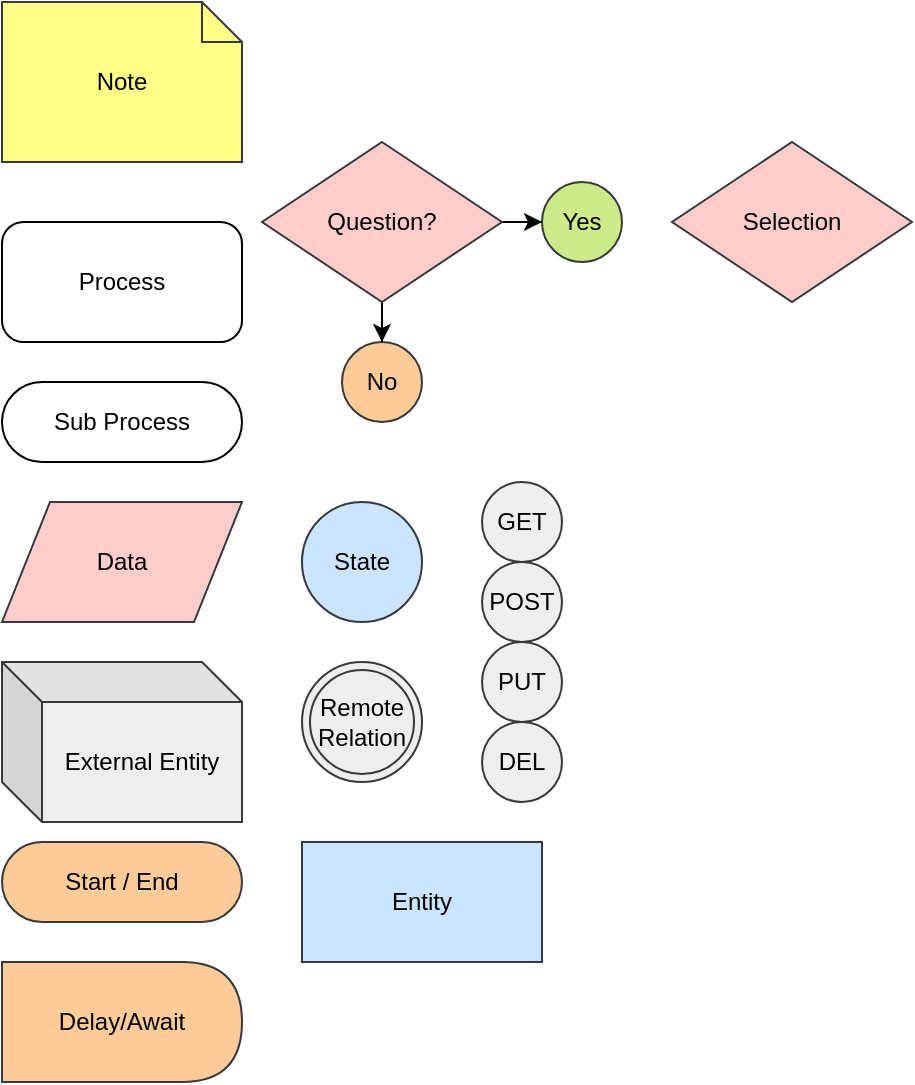 <mxfile version="22.1.17" type="device" pages="4">
  <diagram id="P4eZxMn3C0Fp1Suz2lT2" name="Key">
    <mxGraphModel dx="1214" dy="624" grid="1" gridSize="10" guides="1" tooltips="1" connect="1" arrows="1" fold="1" page="1" pageScale="1" pageWidth="850" pageHeight="1100" math="0" shadow="0">
      <root>
        <mxCell id="0" />
        <mxCell id="1" parent="0" />
        <mxCell id="o1Vz-9gyMiP_Tf9thoiS-1" value="Process" style="rounded=1;arcSize=18;whiteSpace=wrap;html=1;align=center;" vertex="1" parent="1">
          <mxGeometry x="40" y="110" width="120" height="60" as="geometry" />
        </mxCell>
        <mxCell id="o1Vz-9gyMiP_Tf9thoiS-2" value="Yes" style="shape=ellipse;html=1;dashed=0;whiteSpace=wrap;perimeter=ellipsePerimeter;fillColor=#cdeb8b;strokeColor=#36393d;" vertex="1" parent="1">
          <mxGeometry x="310" y="90" width="40" height="40" as="geometry" />
        </mxCell>
        <mxCell id="o1Vz-9gyMiP_Tf9thoiS-3" value="No" style="shape=ellipse;html=1;dashed=0;whiteSpace=wrap;perimeter=ellipsePerimeter;fillColor=#ffcc99;strokeColor=#36393d;" vertex="1" parent="1">
          <mxGeometry x="210" y="170" width="40" height="40" as="geometry" />
        </mxCell>
        <mxCell id="o1Vz-9gyMiP_Tf9thoiS-4" value="" style="edgeStyle=orthogonalEdgeStyle;rounded=0;orthogonalLoop=1;jettySize=auto;html=1;" edge="1" parent="1" source="o1Vz-9gyMiP_Tf9thoiS-6" target="o1Vz-9gyMiP_Tf9thoiS-2">
          <mxGeometry relative="1" as="geometry" />
        </mxCell>
        <mxCell id="o1Vz-9gyMiP_Tf9thoiS-5" value="" style="edgeStyle=orthogonalEdgeStyle;rounded=0;orthogonalLoop=1;jettySize=auto;html=1;" edge="1" parent="1" source="o1Vz-9gyMiP_Tf9thoiS-6" target="o1Vz-9gyMiP_Tf9thoiS-3">
          <mxGeometry relative="1" as="geometry" />
        </mxCell>
        <mxCell id="o1Vz-9gyMiP_Tf9thoiS-6" value="Question?" style="shape=rhombus;html=1;dashed=0;whiteSpace=wrap;perimeter=rhombusPerimeter;fillColor=#ffcccc;strokeColor=#36393d;" vertex="1" parent="1">
          <mxGeometry x="170" y="70" width="120" height="80" as="geometry" />
        </mxCell>
        <mxCell id="o1Vz-9gyMiP_Tf9thoiS-7" value="Sub Process" style="html=1;dashed=0;whiteSpace=wrap;shape=mxgraph.dfd.start;" vertex="1" parent="1">
          <mxGeometry x="40" y="190" width="120" height="40" as="geometry" />
        </mxCell>
        <mxCell id="o1Vz-9gyMiP_Tf9thoiS-8" value="Data" style="shape=parallelogram;perimeter=parallelogramPerimeter;whiteSpace=wrap;html=1;dashed=0;fillColor=#ffcccc;strokeColor=#36393d;" vertex="1" parent="1">
          <mxGeometry x="40" y="250" width="120" height="60" as="geometry" />
        </mxCell>
        <mxCell id="o1Vz-9gyMiP_Tf9thoiS-9" value="External Entity" style="shape=cube;whiteSpace=wrap;html=1;boundedLbl=1;backgroundOutline=1;darkOpacity=0.05;darkOpacity2=0.1;fillColor=#eeeeee;strokeColor=#36393d;" vertex="1" parent="1">
          <mxGeometry x="40" y="330" width="120" height="80" as="geometry" />
        </mxCell>
        <mxCell id="o1Vz-9gyMiP_Tf9thoiS-10" value="Note" style="shape=note;size=20;whiteSpace=wrap;html=1;fillColor=#ffff88;strokeColor=#36393d;" vertex="1" parent="1">
          <mxGeometry x="40" width="120" height="80" as="geometry" />
        </mxCell>
        <mxCell id="VKRYFS9aUILuv7kbjPH6-1" value="State" style="shape=ellipse;html=1;dashed=0;whiteSpace=wrap;aspect=fixed;perimeter=ellipsePerimeter;fillColor=#cce5ff;strokeColor=#36393d;" vertex="1" parent="1">
          <mxGeometry x="190" y="250" width="60" height="60" as="geometry" />
        </mxCell>
        <mxCell id="l0gHuHKp9YQ6CQxcZCDE-1" value="Remote&lt;br&gt;Relation" style="ellipse;shape=doubleEllipse;html=1;dashed=0;whiteSpace=wrap;aspect=fixed;fillColor=#eeeeee;strokeColor=#36393d;" vertex="1" parent="1">
          <mxGeometry x="190" y="330" width="60" height="60" as="geometry" />
        </mxCell>
        <mxCell id="CSMZsfGELCgSvxNwnf3i-1" value="POST" style="shape=ellipse;html=1;dashed=0;whiteSpace=wrap;aspect=fixed;perimeter=ellipsePerimeter;fillColor=#eeeeee;strokeColor=#36393d;" vertex="1" parent="1">
          <mxGeometry x="280" y="280" width="40" height="40" as="geometry" />
        </mxCell>
        <mxCell id="CSMZsfGELCgSvxNwnf3i-2" value="GET" style="shape=ellipse;html=1;dashed=0;whiteSpace=wrap;aspect=fixed;perimeter=ellipsePerimeter;fillColor=#eeeeee;strokeColor=#36393d;" vertex="1" parent="1">
          <mxGeometry x="280" y="240" width="40" height="40" as="geometry" />
        </mxCell>
        <mxCell id="CSMZsfGELCgSvxNwnf3i-3" value="PUT" style="shape=ellipse;html=1;dashed=0;whiteSpace=wrap;aspect=fixed;perimeter=ellipsePerimeter;fillColor=#eeeeee;strokeColor=#36393d;" vertex="1" parent="1">
          <mxGeometry x="280" y="320" width="40" height="40" as="geometry" />
        </mxCell>
        <mxCell id="CSMZsfGELCgSvxNwnf3i-4" value="DEL" style="shape=ellipse;html=1;dashed=0;whiteSpace=wrap;aspect=fixed;perimeter=ellipsePerimeter;fillColor=#eeeeee;strokeColor=#36393d;" vertex="1" parent="1">
          <mxGeometry x="280" y="360" width="40" height="40" as="geometry" />
        </mxCell>
        <mxCell id="movhtVnwM9eXsaILYNhp-1" value="Entity" style="html=1;dashed=0;whiteSpace=wrap;fillColor=#cce5ff;strokeColor=#36393d;" vertex="1" parent="1">
          <mxGeometry x="190" y="420" width="120" height="60" as="geometry" />
        </mxCell>
        <mxCell id="N3OoV9kRiBNDpwcBSkTV-1" value="Start / End" style="html=1;dashed=0;whiteSpace=wrap;shape=mxgraph.dfd.start;fillColor=#ffcc99;strokeColor=#36393d;" vertex="1" parent="1">
          <mxGeometry x="40" y="420" width="120" height="40" as="geometry" />
        </mxCell>
        <mxCell id="Zmy_-OKLQxkF2U6cvxAi-1" value="Selection" style="shape=rhombus;html=1;dashed=0;whiteSpace=wrap;perimeter=rhombusPerimeter;fillColor=#ffcccc;strokeColor=#36393d;" vertex="1" parent="1">
          <mxGeometry x="375" y="70" width="120" height="80" as="geometry" />
        </mxCell>
        <mxCell id="-kASFhvvLqGQLmZ20_2R-1" value="Delay/Await" style="shape=delay;whiteSpace=wrap;html=1;fillColor=#ffcc99;strokeColor=#36393d;" vertex="1" parent="1">
          <mxGeometry x="40" y="480" width="120" height="60" as="geometry" />
        </mxCell>
      </root>
    </mxGraphModel>
  </diagram>
  <diagram id="enLnYtQhhqzIC0UuvWKs" name="Client Flow - Join">
    <mxGraphModel dx="2726" dy="2064" grid="1" gridSize="10" guides="1" tooltips="1" connect="1" arrows="1" fold="1" page="1" pageScale="1" pageWidth="850" pageHeight="1100" math="0" shadow="0">
      <root>
        <mxCell id="0" />
        <mxCell id="1" parent="0" />
        <mxCell id="-9Mj6utBtVofY7VwkBSp-16" style="edgeStyle=orthogonalEdgeStyle;rounded=0;orthogonalLoop=1;jettySize=auto;html=1;" edge="1" parent="1" source="w4pXbUgxXDHrMp25yoSX-1" target="-9Mj6utBtVofY7VwkBSp-15">
          <mxGeometry relative="1" as="geometry" />
        </mxCell>
        <mxCell id="w4pXbUgxXDHrMp25yoSX-1" value="Client" style="html=1;dashed=0;whiteSpace=wrap;fillColor=#cce5ff;strokeColor=#36393d;" vertex="1" parent="1">
          <mxGeometry x="280" y="-180" width="120" height="60" as="geometry" />
        </mxCell>
        <mxCell id="rEtojGyQbFL76p9ON_u--10" style="edgeStyle=orthogonalEdgeStyle;rounded=0;orthogonalLoop=1;jettySize=auto;html=1;" edge="1" parent="1" source="o1Cqvydxd5hp45_O5Bor-1" target="-9Mj6utBtVofY7VwkBSp-1">
          <mxGeometry relative="1" as="geometry" />
        </mxCell>
        <mxCell id="o1Cqvydxd5hp45_O5Bor-1" value="Yes" style="shape=ellipse;html=1;dashed=0;whiteSpace=wrap;perimeter=ellipsePerimeter;fillColor=#cdeb8b;strokeColor=#36393d;" vertex="1" parent="1">
          <mxGeometry x="170" y="250" width="40" height="40" as="geometry" />
        </mxCell>
        <mxCell id="rEtojGyQbFL76p9ON_u--8" style="edgeStyle=orthogonalEdgeStyle;rounded=0;orthogonalLoop=1;jettySize=auto;html=1;" edge="1" parent="1" source="o1Cqvydxd5hp45_O5Bor-2" target="-9Mj6utBtVofY7VwkBSp-2">
          <mxGeometry relative="1" as="geometry" />
        </mxCell>
        <mxCell id="o1Cqvydxd5hp45_O5Bor-2" value="No" style="shape=ellipse;html=1;dashed=0;whiteSpace=wrap;perimeter=ellipsePerimeter;fillColor=#ffcc99;strokeColor=#36393d;" vertex="1" parent="1">
          <mxGeometry x="70" y="330" width="40" height="40" as="geometry" />
        </mxCell>
        <mxCell id="o1Cqvydxd5hp45_O5Bor-3" value="" style="edgeStyle=orthogonalEdgeStyle;rounded=0;orthogonalLoop=1;jettySize=auto;html=1;" edge="1" parent="1" source="o1Cqvydxd5hp45_O5Bor-5" target="o1Cqvydxd5hp45_O5Bor-1">
          <mxGeometry relative="1" as="geometry" />
        </mxCell>
        <mxCell id="o1Cqvydxd5hp45_O5Bor-4" value="" style="edgeStyle=orthogonalEdgeStyle;rounded=0;orthogonalLoop=1;jettySize=auto;html=1;" edge="1" parent="1" source="o1Cqvydxd5hp45_O5Bor-5" target="o1Cqvydxd5hp45_O5Bor-2">
          <mxGeometry relative="1" as="geometry" />
        </mxCell>
        <mxCell id="o1Cqvydxd5hp45_O5Bor-5" value="Has Account?" style="shape=rhombus;html=1;dashed=0;whiteSpace=wrap;perimeter=rhombusPerimeter;fillColor=#ffcccc;strokeColor=#36393d;" vertex="1" parent="1">
          <mxGeometry x="130" y="310" width="120" height="80" as="geometry" />
        </mxCell>
        <mxCell id="rEtojGyQbFL76p9ON_u--5" style="edgeStyle=orthogonalEdgeStyle;rounded=0;orthogonalLoop=1;jettySize=auto;html=1;" edge="1" parent="1" source="o1Cqvydxd5hp45_O5Bor-6" target="rEtojGyQbFL76p9ON_u--4">
          <mxGeometry relative="1" as="geometry" />
        </mxCell>
        <mxCell id="o1Cqvydxd5hp45_O5Bor-6" value="Yes" style="shape=ellipse;html=1;dashed=0;whiteSpace=wrap;perimeter=ellipsePerimeter;fillColor=#cdeb8b;strokeColor=#36393d;" vertex="1" parent="1">
          <mxGeometry x="420" y="160" width="40" height="40" as="geometry" />
        </mxCell>
        <mxCell id="rEtojGyQbFL76p9ON_u--3" style="edgeStyle=orthogonalEdgeStyle;rounded=0;orthogonalLoop=1;jettySize=auto;html=1;" edge="1" parent="1" source="o1Cqvydxd5hp45_O5Bor-7" target="-9Mj6utBtVofY7VwkBSp-23">
          <mxGeometry relative="1" as="geometry" />
        </mxCell>
        <mxCell id="o1Cqvydxd5hp45_O5Bor-7" value="No" style="shape=ellipse;html=1;dashed=0;whiteSpace=wrap;perimeter=ellipsePerimeter;fillColor=#ffcc99;strokeColor=#36393d;" vertex="1" parent="1">
          <mxGeometry x="320" y="240" width="40" height="40" as="geometry" />
        </mxCell>
        <mxCell id="o1Cqvydxd5hp45_O5Bor-8" value="" style="edgeStyle=orthogonalEdgeStyle;rounded=0;orthogonalLoop=1;jettySize=auto;html=1;" edge="1" parent="1" source="o1Cqvydxd5hp45_O5Bor-10" target="o1Cqvydxd5hp45_O5Bor-6">
          <mxGeometry relative="1" as="geometry" />
        </mxCell>
        <mxCell id="o1Cqvydxd5hp45_O5Bor-9" value="" style="edgeStyle=orthogonalEdgeStyle;rounded=0;orthogonalLoop=1;jettySize=auto;html=1;" edge="1" parent="1" source="o1Cqvydxd5hp45_O5Bor-10" target="o1Cqvydxd5hp45_O5Bor-7">
          <mxGeometry relative="1" as="geometry" />
        </mxCell>
        <mxCell id="o1Cqvydxd5hp45_O5Bor-10" value="Logged In?" style="shape=rhombus;html=1;dashed=0;whiteSpace=wrap;perimeter=rhombusPerimeter;fillColor=#ffcccc;strokeColor=#36393d;" vertex="1" parent="1">
          <mxGeometry x="280" y="140" width="120" height="80" as="geometry" />
        </mxCell>
        <mxCell id="rEtojGyQbFL76p9ON_u--7" style="edgeStyle=orthogonalEdgeStyle;rounded=0;orthogonalLoop=1;jettySize=auto;html=1;" edge="1" parent="1" source="-9Mj6utBtVofY7VwkBSp-1" target="o1Cqvydxd5hp45_O5Bor-10">
          <mxGeometry relative="1" as="geometry" />
        </mxCell>
        <mxCell id="-9Mj6utBtVofY7VwkBSp-1" value="Attempt Login" style="rounded=1;arcSize=18;whiteSpace=wrap;html=1;align=center;" vertex="1" parent="1">
          <mxGeometry x="130" y="150" width="120" height="60" as="geometry" />
        </mxCell>
        <mxCell id="yG1h8HdJMjZUUIjRDg7j-13" style="edgeStyle=orthogonalEdgeStyle;rounded=0;orthogonalLoop=1;jettySize=auto;html=1;entryX=0;entryY=0.25;entryDx=0;entryDy=0;exitX=0.5;exitY=1;exitDx=0;exitDy=0;" edge="1" parent="1" source="-9Mj6utBtVofY7VwkBSp-2" target="yG1h8HdJMjZUUIjRDg7j-1">
          <mxGeometry relative="1" as="geometry" />
        </mxCell>
        <mxCell id="yG1h8HdJMjZUUIjRDg7j-15" style="edgeStyle=orthogonalEdgeStyle;rounded=0;orthogonalLoop=1;jettySize=auto;html=1;" edge="1" parent="1" source="-9Mj6utBtVofY7VwkBSp-2" target="csgJjIn2YreueZBpic8D-3">
          <mxGeometry relative="1" as="geometry" />
        </mxCell>
        <mxCell id="-9Mj6utBtVofY7VwkBSp-2" value="Send Signup &lt;br&gt;Request" style="rounded=1;arcSize=18;whiteSpace=wrap;html=1;align=center;" vertex="1" parent="1">
          <mxGeometry x="-80" y="320" width="120" height="60" as="geometry" />
        </mxCell>
        <mxCell id="-9Mj6utBtVofY7VwkBSp-20" style="edgeStyle=orthogonalEdgeStyle;rounded=0;orthogonalLoop=1;jettySize=auto;html=1;" edge="1" parent="1" source="-9Mj6utBtVofY7VwkBSp-15" target="-9Mj6utBtVofY7VwkBSp-19">
          <mxGeometry relative="1" as="geometry" />
        </mxCell>
        <mxCell id="-9Mj6utBtVofY7VwkBSp-15" value="Connect to site" style="rounded=1;arcSize=18;whiteSpace=wrap;html=1;align=center;" vertex="1" parent="1">
          <mxGeometry x="280" y="-100" width="120" height="60" as="geometry" />
        </mxCell>
        <mxCell id="-9Mj6utBtVofY7VwkBSp-22" style="edgeStyle=orthogonalEdgeStyle;rounded=0;orthogonalLoop=1;jettySize=auto;html=1;" edge="1" parent="1" source="-9Mj6utBtVofY7VwkBSp-18" target="o1Cqvydxd5hp45_O5Bor-10">
          <mxGeometry relative="1" as="geometry" />
        </mxCell>
        <mxCell id="-9Mj6utBtVofY7VwkBSp-18" value="Application" style="html=1;dashed=0;whiteSpace=wrap;fillColor=#cce5ff;strokeColor=#36393d;" vertex="1" parent="1">
          <mxGeometry x="280" y="60" width="120" height="60" as="geometry" />
        </mxCell>
        <mxCell id="-9Mj6utBtVofY7VwkBSp-21" style="edgeStyle=orthogonalEdgeStyle;rounded=0;orthogonalLoop=1;jettySize=auto;html=1;" edge="1" parent="1" source="-9Mj6utBtVofY7VwkBSp-19" target="-9Mj6utBtVofY7VwkBSp-18">
          <mxGeometry relative="1" as="geometry" />
        </mxCell>
        <mxCell id="-9Mj6utBtVofY7VwkBSp-19" value="Run React App" style="rounded=1;arcSize=18;whiteSpace=wrap;html=1;align=center;" vertex="1" parent="1">
          <mxGeometry x="280" y="-20" width="120" height="60" as="geometry" />
        </mxCell>
        <mxCell id="rEtojGyQbFL76p9ON_u--6" style="edgeStyle=orthogonalEdgeStyle;rounded=0;orthogonalLoop=1;jettySize=auto;html=1;" edge="1" parent="1" source="-9Mj6utBtVofY7VwkBSp-23" target="o1Cqvydxd5hp45_O5Bor-5">
          <mxGeometry relative="1" as="geometry" />
        </mxCell>
        <mxCell id="-9Mj6utBtVofY7VwkBSp-23" value="Authentication Page" style="html=1;dashed=0;whiteSpace=wrap;fillColor=#cce5ff;strokeColor=#36393d;" vertex="1" parent="1">
          <mxGeometry x="280" y="320" width="120" height="60" as="geometry" />
        </mxCell>
        <mxCell id="swormeM2gexrQWOT3scs-4" style="rounded=0;orthogonalLoop=1;jettySize=auto;html=1;elbow=vertical;" edge="1" parent="1" source="rEtojGyQbFL76p9ON_u--4" target="swormeM2gexrQWOT3scs-1">
          <mxGeometry relative="1" as="geometry" />
        </mxCell>
        <mxCell id="swormeM2gexrQWOT3scs-5" style="rounded=0;orthogonalLoop=1;jettySize=auto;html=1;elbow=vertical;" edge="1" parent="1" source="rEtojGyQbFL76p9ON_u--4" target="swormeM2gexrQWOT3scs-2">
          <mxGeometry relative="1" as="geometry" />
        </mxCell>
        <mxCell id="swormeM2gexrQWOT3scs-6" style="rounded=0;orthogonalLoop=1;jettySize=auto;html=1;elbow=vertical;" edge="1" parent="1" source="rEtojGyQbFL76p9ON_u--4" target="swormeM2gexrQWOT3scs-3">
          <mxGeometry relative="1" as="geometry" />
        </mxCell>
        <mxCell id="rEtojGyQbFL76p9ON_u--4" value="Game Page" style="html=1;dashed=0;whiteSpace=wrap;fillColor=#cce5ff;strokeColor=#36393d;" vertex="1" parent="1">
          <mxGeometry x="680" y="150" width="120" height="60" as="geometry" />
        </mxCell>
        <mxCell id="IxXvpSPrSP6qbk2YBJeQ-4" style="edgeStyle=orthogonalEdgeStyle;rounded=0;orthogonalLoop=1;jettySize=auto;html=1;" edge="1" parent="1" source="swormeM2gexrQWOT3scs-1" target="IuJjc1mCsAfGJQBcyoiD-2">
          <mxGeometry relative="1" as="geometry" />
        </mxCell>
        <mxCell id="swormeM2gexrQWOT3scs-1" value="New Game?" style="shape=rhombus;html=1;dashed=0;whiteSpace=wrap;perimeter=rhombusPerimeter;fillColor=#ffcccc;strokeColor=#36393d;" vertex="1" parent="1">
          <mxGeometry x="540" y="280" width="120" height="80" as="geometry" />
        </mxCell>
        <mxCell id="IxXvpSPrSP6qbk2YBJeQ-9" style="edgeStyle=orthogonalEdgeStyle;rounded=0;orthogonalLoop=1;jettySize=auto;html=1;" edge="1" parent="1" source="swormeM2gexrQWOT3scs-2" target="IxXvpSPrSP6qbk2YBJeQ-8">
          <mxGeometry relative="1" as="geometry" />
        </mxCell>
        <mxCell id="swormeM2gexrQWOT3scs-2" value="Join Game?" style="shape=rhombus;html=1;dashed=0;whiteSpace=wrap;perimeter=rhombusPerimeter;fillColor=#ffcccc;strokeColor=#36393d;" vertex="1" parent="1">
          <mxGeometry x="680" y="280" width="120" height="80" as="geometry" />
        </mxCell>
        <mxCell id="BjwySYFSNE_aN-RuAXde-28" style="edgeStyle=orthogonalEdgeStyle;rounded=0;orthogonalLoop=1;jettySize=auto;html=1;" edge="1" parent="1" source="swormeM2gexrQWOT3scs-3" target="IxXvpSPrSP6qbk2YBJeQ-3">
          <mxGeometry relative="1" as="geometry" />
        </mxCell>
        <mxCell id="swormeM2gexrQWOT3scs-3" value="Edit Profile?" style="shape=rhombus;html=1;dashed=0;whiteSpace=wrap;perimeter=rhombusPerimeter;fillColor=#ffcccc;strokeColor=#36393d;" vertex="1" parent="1">
          <mxGeometry x="820" y="280" width="120" height="80" as="geometry" />
        </mxCell>
        <mxCell id="T9Cwd15kJEdltrYXPmpO-3" style="edgeStyle=orthogonalEdgeStyle;rounded=0;orthogonalLoop=1;jettySize=auto;html=1;" edge="1" parent="1" source="IuJjc1mCsAfGJQBcyoiD-1" target="T9Cwd15kJEdltrYXPmpO-2">
          <mxGeometry relative="1" as="geometry" />
        </mxCell>
        <mxCell id="IuJjc1mCsAfGJQBcyoiD-1" value="Server" style="shape=cube;whiteSpace=wrap;html=1;boundedLbl=1;backgroundOutline=1;darkOpacity=0.05;darkOpacity2=0.1;fillColor=#eeeeee;strokeColor=#36393d;" vertex="1" parent="1">
          <mxGeometry x="540" y="620" width="120" height="80" as="geometry" />
        </mxCell>
        <mxCell id="BjwySYFSNE_aN-RuAXde-18" style="edgeStyle=orthogonalEdgeStyle;rounded=0;orthogonalLoop=1;jettySize=auto;html=1;" edge="1" parent="1" source="IuJjc1mCsAfGJQBcyoiD-2" target="IxXvpSPrSP6qbk2YBJeQ-2">
          <mxGeometry relative="1" as="geometry" />
        </mxCell>
        <mxCell id="BjwySYFSNE_aN-RuAXde-22" style="edgeStyle=orthogonalEdgeStyle;rounded=0;orthogonalLoop=1;jettySize=auto;html=1;exitX=0;exitY=0.5;exitDx=0;exitDy=0;entryX=0;entryY=0.75;entryDx=0;entryDy=0;" edge="1" parent="1" source="IuJjc1mCsAfGJQBcyoiD-2" target="BjwySYFSNE_aN-RuAXde-1">
          <mxGeometry relative="1" as="geometry">
            <Array as="points">
              <mxPoint x="500" y="410" />
              <mxPoint x="500" y="720" />
              <mxPoint x="860" y="720" />
              <mxPoint x="860" y="485" />
            </Array>
          </mxGeometry>
        </mxCell>
        <mxCell id="IuJjc1mCsAfGJQBcyoiD-2" value="Send request to server" style="rounded=1;arcSize=18;whiteSpace=wrap;html=1;align=center;" vertex="1" parent="1">
          <mxGeometry x="540" y="380" width="120" height="60" as="geometry" />
        </mxCell>
        <mxCell id="BjwySYFSNE_aN-RuAXde-21" style="edgeStyle=orthogonalEdgeStyle;rounded=0;orthogonalLoop=1;jettySize=auto;html=1;" edge="1" parent="1" source="IxXvpSPrSP6qbk2YBJeQ-1" target="BjwySYFSNE_aN-RuAXde-7">
          <mxGeometry relative="1" as="geometry" />
        </mxCell>
        <mxCell id="IxXvpSPrSP6qbk2YBJeQ-1" value="POST" style="shape=ellipse;html=1;dashed=0;whiteSpace=wrap;aspect=fixed;perimeter=ellipsePerimeter;fillColor=#eeeeee;strokeColor=#36393d;" vertex="1" parent="1">
          <mxGeometry x="720" y="550" width="40" height="40" as="geometry" />
        </mxCell>
        <mxCell id="IxXvpSPrSP6qbk2YBJeQ-2" value="GET" style="shape=ellipse;html=1;dashed=0;whiteSpace=wrap;aspect=fixed;perimeter=ellipsePerimeter;fillColor=#eeeeee;strokeColor=#36393d;" vertex="1" parent="1">
          <mxGeometry x="580" y="480" width="40" height="40" as="geometry" />
        </mxCell>
        <mxCell id="7waa6hHAXbH94ccxe9nq-4" style="edgeStyle=orthogonalEdgeStyle;rounded=0;orthogonalLoop=1;jettySize=auto;html=1;" edge="1" parent="1" source="IxXvpSPrSP6qbk2YBJeQ-3" target="7waa6hHAXbH94ccxe9nq-2">
          <mxGeometry relative="1" as="geometry" />
        </mxCell>
        <mxCell id="IxXvpSPrSP6qbk2YBJeQ-3" value="User Page" style="html=1;dashed=0;whiteSpace=wrap;fillColor=#cce5ff;strokeColor=#36393d;" vertex="1" parent="1">
          <mxGeometry x="960" y="290" width="120" height="60" as="geometry" />
        </mxCell>
        <mxCell id="yG1h8HdJMjZUUIjRDg7j-6" style="edgeStyle=orthogonalEdgeStyle;rounded=0;orthogonalLoop=1;jettySize=auto;html=1;" edge="1" parent="1" source="IxXvpSPrSP6qbk2YBJeQ-7" target="0KzH4afc-IWAvHbz_nAd-1">
          <mxGeometry relative="1" as="geometry" />
        </mxCell>
        <mxCell id="IxXvpSPrSP6qbk2YBJeQ-7" value="Join Room" style="rounded=1;arcSize=18;whiteSpace=wrap;html=1;align=center;" vertex="1" parent="1">
          <mxGeometry x="1100" y="540" width="120" height="60" as="geometry" />
        </mxCell>
        <mxCell id="BjwySYFSNE_aN-RuAXde-17" style="edgeStyle=orthogonalEdgeStyle;rounded=0;orthogonalLoop=1;jettySize=auto;html=1;" edge="1" parent="1" source="IxXvpSPrSP6qbk2YBJeQ-8" target="IxXvpSPrSP6qbk2YBJeQ-1">
          <mxGeometry relative="1" as="geometry" />
        </mxCell>
        <mxCell id="BjwySYFSNE_aN-RuAXde-23" style="edgeStyle=orthogonalEdgeStyle;rounded=0;orthogonalLoop=1;jettySize=auto;html=1;entryX=0;entryY=0.25;entryDx=0;entryDy=0;exitX=1;exitY=0.5;exitDx=0;exitDy=0;" edge="1" parent="1" source="IxXvpSPrSP6qbk2YBJeQ-8" target="BjwySYFSNE_aN-RuAXde-1">
          <mxGeometry relative="1" as="geometry">
            <Array as="points">
              <mxPoint x="820" y="410" />
              <mxPoint x="820" y="455" />
            </Array>
          </mxGeometry>
        </mxCell>
        <mxCell id="IxXvpSPrSP6qbk2YBJeQ-8" value="Send request to server" style="rounded=1;arcSize=18;whiteSpace=wrap;html=1;align=center;" vertex="1" parent="1">
          <mxGeometry x="680" y="380" width="120" height="60" as="geometry" />
        </mxCell>
        <mxCell id="BjwySYFSNE_aN-RuAXde-24" style="edgeStyle=orthogonalEdgeStyle;rounded=0;orthogonalLoop=1;jettySize=auto;html=1;entryX=0;entryY=0.5;entryDx=0;entryDy=0;" edge="1" parent="1" source="T9Cwd15kJEdltrYXPmpO-2" target="BjwySYFSNE_aN-RuAXde-1">
          <mxGeometry relative="1" as="geometry" />
        </mxCell>
        <mxCell id="T9Cwd15kJEdltrYXPmpO-2" value="Server &lt;br&gt;Response &lt;br&gt;JSON" style="shape=parallelogram;perimeter=parallelogramPerimeter;whiteSpace=wrap;html=1;dashed=0;fillColor=#ffcccc;strokeColor=#36393d;" vertex="1" parent="1">
          <mxGeometry x="680" y="630" width="120" height="60" as="geometry" />
        </mxCell>
        <mxCell id="BjwySYFSNE_aN-RuAXde-25" style="edgeStyle=orthogonalEdgeStyle;rounded=0;orthogonalLoop=1;jettySize=auto;html=1;" edge="1" parent="1" source="BjwySYFSNE_aN-RuAXde-1" target="BjwySYFSNE_aN-RuAXde-6">
          <mxGeometry relative="1" as="geometry" />
        </mxCell>
        <mxCell id="BjwySYFSNE_aN-RuAXde-1" value="Await JSON Response" style="shape=delay;whiteSpace=wrap;html=1;fillColor=#ffcc99;strokeColor=#36393d;" vertex="1" parent="1">
          <mxGeometry x="880" y="440" width="120" height="60" as="geometry" />
        </mxCell>
        <mxCell id="BjwySYFSNE_aN-RuAXde-26" style="edgeStyle=orthogonalEdgeStyle;rounded=0;orthogonalLoop=1;jettySize=auto;html=1;" edge="1" parent="1" source="BjwySYFSNE_aN-RuAXde-2" target="IxXvpSPrSP6qbk2YBJeQ-7">
          <mxGeometry relative="1" as="geometry" />
        </mxCell>
        <mxCell id="BjwySYFSNE_aN-RuAXde-2" value="Yes" style="shape=ellipse;html=1;dashed=0;whiteSpace=wrap;perimeter=ellipsePerimeter;fillColor=#cdeb8b;strokeColor=#36393d;" vertex="1" parent="1">
          <mxGeometry x="1030" y="550" width="40" height="40" as="geometry" />
        </mxCell>
        <mxCell id="BjwySYFSNE_aN-RuAXde-27" style="edgeStyle=orthogonalEdgeStyle;rounded=0;orthogonalLoop=1;jettySize=auto;html=1;entryX=0;entryY=0.5;entryDx=0;entryDy=0;" edge="1" parent="1" source="BjwySYFSNE_aN-RuAXde-3" target="rEtojGyQbFL76p9ON_u--4">
          <mxGeometry relative="1" as="geometry">
            <Array as="points">
              <mxPoint x="940" y="740" />
              <mxPoint x="470" y="740" />
              <mxPoint x="470" y="180" />
            </Array>
          </mxGeometry>
        </mxCell>
        <mxCell id="BjwySYFSNE_aN-RuAXde-3" value="No" style="shape=ellipse;html=1;dashed=0;whiteSpace=wrap;perimeter=ellipsePerimeter;fillColor=#ffcc99;strokeColor=#36393d;" vertex="1" parent="1">
          <mxGeometry x="920" y="640" width="40" height="40" as="geometry" />
        </mxCell>
        <mxCell id="BjwySYFSNE_aN-RuAXde-4" value="" style="edgeStyle=orthogonalEdgeStyle;rounded=0;orthogonalLoop=1;jettySize=auto;html=1;" edge="1" parent="1" source="BjwySYFSNE_aN-RuAXde-6" target="BjwySYFSNE_aN-RuAXde-2">
          <mxGeometry relative="1" as="geometry" />
        </mxCell>
        <mxCell id="BjwySYFSNE_aN-RuAXde-5" value="" style="edgeStyle=orthogonalEdgeStyle;rounded=0;orthogonalLoop=1;jettySize=auto;html=1;" edge="1" parent="1" source="BjwySYFSNE_aN-RuAXde-6" target="BjwySYFSNE_aN-RuAXde-3">
          <mxGeometry relative="1" as="geometry" />
        </mxCell>
        <mxCell id="BjwySYFSNE_aN-RuAXde-6" value="Contains &lt;br&gt;Room ID?" style="shape=rhombus;html=1;dashed=0;whiteSpace=wrap;perimeter=rhombusPerimeter;fillColor=#ffcccc;strokeColor=#36393d;" vertex="1" parent="1">
          <mxGeometry x="880" y="530" width="120" height="80" as="geometry" />
        </mxCell>
        <mxCell id="BjwySYFSNE_aN-RuAXde-8" value="" style="edgeStyle=orthogonalEdgeStyle;rounded=0;orthogonalLoop=1;jettySize=auto;html=1;" edge="1" parent="1" source="IxXvpSPrSP6qbk2YBJeQ-2" target="BjwySYFSNE_aN-RuAXde-7">
          <mxGeometry relative="1" as="geometry">
            <mxPoint x="580" y="480" as="sourcePoint" />
            <mxPoint x="460" y="520" as="targetPoint" />
          </mxGeometry>
        </mxCell>
        <mxCell id="BjwySYFSNE_aN-RuAXde-9" style="edgeStyle=orthogonalEdgeStyle;rounded=0;orthogonalLoop=1;jettySize=auto;html=1;" edge="1" parent="1" source="BjwySYFSNE_aN-RuAXde-7" target="IuJjc1mCsAfGJQBcyoiD-1">
          <mxGeometry relative="1" as="geometry" />
        </mxCell>
        <mxCell id="BjwySYFSNE_aN-RuAXde-7" value="Request" style="shape=parallelogram;perimeter=parallelogramPerimeter;whiteSpace=wrap;html=1;dashed=0;fillColor=#ffcccc;strokeColor=#36393d;" vertex="1" parent="1">
          <mxGeometry x="540" y="540" width="120" height="60" as="geometry" />
        </mxCell>
        <mxCell id="yG1h8HdJMjZUUIjRDg7j-21" style="edgeStyle=orthogonalEdgeStyle;rounded=0;orthogonalLoop=1;jettySize=auto;html=1;entryX=0;entryY=0.5;entryDx=0;entryDy=0;exitX=0;exitY=0;exitDx=70;exitDy=80;exitPerimeter=0;" edge="1" parent="1" source="csgJjIn2YreueZBpic8D-2" target="yG1h8HdJMjZUUIjRDg7j-18">
          <mxGeometry relative="1" as="geometry">
            <Array as="points">
              <mxPoint x="-290" y="450" />
            </Array>
          </mxGeometry>
        </mxCell>
        <mxCell id="csgJjIn2YreueZBpic8D-2" value="Server" style="shape=cube;whiteSpace=wrap;html=1;boundedLbl=1;backgroundOutline=1;darkOpacity=0.05;darkOpacity2=0.1;fillColor=#eeeeee;strokeColor=#36393d;" vertex="1" parent="1">
          <mxGeometry x="-360" y="300" width="120" height="80" as="geometry" />
        </mxCell>
        <mxCell id="yG1h8HdJMjZUUIjRDg7j-16" style="edgeStyle=orthogonalEdgeStyle;rounded=0;orthogonalLoop=1;jettySize=auto;html=1;entryX=0;entryY=0;entryDx=120;entryDy=50;entryPerimeter=0;" edge="1" parent="1" source="csgJjIn2YreueZBpic8D-3" target="csgJjIn2YreueZBpic8D-2">
          <mxGeometry relative="1" as="geometry" />
        </mxCell>
        <mxCell id="csgJjIn2YreueZBpic8D-3" value="Request" style="shape=parallelogram;perimeter=parallelogramPerimeter;whiteSpace=wrap;html=1;dashed=0;fillColor=#ffcccc;strokeColor=#36393d;" vertex="1" parent="1">
          <mxGeometry x="-220" y="320" width="120" height="60" as="geometry" />
        </mxCell>
        <mxCell id="yG1h8HdJMjZUUIjRDg7j-12" style="edgeStyle=orthogonalEdgeStyle;rounded=0;orthogonalLoop=1;jettySize=auto;html=1;" edge="1" parent="1" source="yG1h8HdJMjZUUIjRDg7j-1" target="-9Mj6utBtVofY7VwkBSp-23">
          <mxGeometry relative="1" as="geometry" />
        </mxCell>
        <mxCell id="yG1h8HdJMjZUUIjRDg7j-1" value="Await JSON Response" style="shape=delay;whiteSpace=wrap;html=1;fillColor=#ffcc99;strokeColor=#36393d;" vertex="1" parent="1">
          <mxGeometry x="130" y="420" width="120" height="60" as="geometry" />
        </mxCell>
        <mxCell id="VTKhUktoMAHeNxav9FCj-2" style="edgeStyle=orthogonalEdgeStyle;rounded=0;orthogonalLoop=1;jettySize=auto;html=1;" edge="1" parent="1" source="yG1h8HdJMjZUUIjRDg7j-3" target="23FveEcpQGQNmcqLa2UB-2">
          <mxGeometry relative="1" as="geometry" />
        </mxCell>
        <mxCell id="yG1h8HdJMjZUUIjRDg7j-3" value="Game" style="shape=cube;whiteSpace=wrap;html=1;boundedLbl=1;backgroundOutline=1;darkOpacity=0.05;darkOpacity2=0.1;fillColor=#eeeeee;strokeColor=#36393d;" vertex="1" parent="1">
          <mxGeometry x="1380" y="640" width="120" height="80" as="geometry" />
        </mxCell>
        <mxCell id="yG1h8HdJMjZUUIjRDg7j-8" style="edgeStyle=orthogonalEdgeStyle;rounded=0;orthogonalLoop=1;jettySize=auto;html=1;" edge="1" parent="1" source="yG1h8HdJMjZUUIjRDg7j-4" target="yG1h8HdJMjZUUIjRDg7j-3">
          <mxGeometry relative="1" as="geometry" />
        </mxCell>
        <mxCell id="yG1h8HdJMjZUUIjRDg7j-4" value="Begin Game" style="rounded=1;arcSize=18;whiteSpace=wrap;html=1;align=center;" vertex="1" parent="1">
          <mxGeometry x="1380" y="540" width="120" height="60" as="geometry" />
        </mxCell>
        <mxCell id="yG1h8HdJMjZUUIjRDg7j-7" style="edgeStyle=orthogonalEdgeStyle;rounded=0;orthogonalLoop=1;jettySize=auto;html=1;" edge="1" parent="1" source="yG1h8HdJMjZUUIjRDg7j-5" target="yG1h8HdJMjZUUIjRDg7j-4">
          <mxGeometry relative="1" as="geometry" />
        </mxCell>
        <mxCell id="yG1h8HdJMjZUUIjRDg7j-5" value="Await Server Game Start Response" style="shape=delay;whiteSpace=wrap;html=1;fillColor=#ffcc99;strokeColor=#36393d;" vertex="1" parent="1">
          <mxGeometry x="1240" y="540" width="120" height="60" as="geometry" />
        </mxCell>
        <mxCell id="yG1h8HdJMjZUUIjRDg7j-20" style="edgeStyle=orthogonalEdgeStyle;rounded=0;orthogonalLoop=1;jettySize=auto;html=1;entryX=0;entryY=0.5;entryDx=0;entryDy=0;" edge="1" parent="1" source="yG1h8HdJMjZUUIjRDg7j-18" target="yG1h8HdJMjZUUIjRDg7j-1">
          <mxGeometry relative="1" as="geometry" />
        </mxCell>
        <mxCell id="yG1h8HdJMjZUUIjRDg7j-18" value="Response" style="shape=parallelogram;perimeter=parallelogramPerimeter;whiteSpace=wrap;html=1;dashed=0;fillColor=#ffcccc;strokeColor=#36393d;" vertex="1" parent="1">
          <mxGeometry x="-230" y="420" width="120" height="60" as="geometry" />
        </mxCell>
        <mxCell id="7waa6hHAXbH94ccxe9nq-1" value="PUT" style="shape=ellipse;html=1;dashed=0;whiteSpace=wrap;aspect=fixed;perimeter=ellipsePerimeter;fillColor=#eeeeee;strokeColor=#36393d;" vertex="1" parent="1">
          <mxGeometry x="1280" y="300" width="40" height="40" as="geometry" />
        </mxCell>
        <mxCell id="7waa6hHAXbH94ccxe9nq-3" style="edgeStyle=orthogonalEdgeStyle;rounded=0;orthogonalLoop=1;jettySize=auto;html=1;" edge="1" parent="1" source="7waa6hHAXbH94ccxe9nq-2" target="7waa6hHAXbH94ccxe9nq-1">
          <mxGeometry relative="1" as="geometry" />
        </mxCell>
        <mxCell id="7waa6hHAXbH94ccxe9nq-2" value="Send request to server" style="rounded=1;arcSize=18;whiteSpace=wrap;html=1;align=center;" vertex="1" parent="1">
          <mxGeometry x="1120" y="290" width="120" height="60" as="geometry" />
        </mxCell>
        <mxCell id="23FveEcpQGQNmcqLa2UB-2" value="Await Game&lt;br&gt;Finished" style="shape=delay;whiteSpace=wrap;html=1;fillColor=#ffcc99;strokeColor=#36393d;" vertex="1" parent="1">
          <mxGeometry x="1380" y="760" width="120" height="60" as="geometry" />
        </mxCell>
        <mxCell id="VTKhUktoMAHeNxav9FCj-1" style="edgeStyle=orthogonalEdgeStyle;rounded=0;orthogonalLoop=1;jettySize=auto;html=1;" edge="1" parent="1" source="0KzH4afc-IWAvHbz_nAd-1" target="yG1h8HdJMjZUUIjRDg7j-5">
          <mxGeometry relative="1" as="geometry" />
        </mxCell>
        <mxCell id="0KzH4afc-IWAvHbz_nAd-1" value="Send Game Start Request" style="rounded=1;arcSize=18;whiteSpace=wrap;html=1;align=center;" vertex="1" parent="1">
          <mxGeometry x="1100" y="620" width="120" height="60" as="geometry" />
        </mxCell>
        <mxCell id="YcuXTBHGw6G8-KwvyZke-1" value="Await server turn message" style="shape=delay;whiteSpace=wrap;html=1;fillColor=#ffcc99;strokeColor=#36393d;" vertex="1" parent="1">
          <mxGeometry x="1520" y="540" width="120" height="60" as="geometry" />
        </mxCell>
      </root>
    </mxGraphModel>
  </diagram>
  <diagram id="DJv0jxX4a2QYaf4EeSXi" name="Server Flow">
    <mxGraphModel dx="1588" dy="815" grid="1" gridSize="10" guides="1" tooltips="1" connect="1" arrows="1" fold="1" page="1" pageScale="1" pageWidth="850" pageHeight="1100" background="none" math="0" shadow="0">
      <root>
        <mxCell id="0" />
        <mxCell id="1" parent="0" />
        <mxCell id="vdSAeEpaXnqjWs-SPLCj-2" style="edgeStyle=orthogonalEdgeStyle;rounded=0;orthogonalLoop=1;jettySize=auto;html=1;" edge="1" parent="1" source="rSZAJtGpIHeI_O9wHv8Y-7" target="NFQsdu2QgwGibdSxPYvm-1">
          <mxGeometry relative="1" as="geometry" />
        </mxCell>
        <mxCell id="rSZAJtGpIHeI_O9wHv8Y-7" value="Server" style="html=1;dashed=0;whiteSpace=wrap;fillColor=#cce5ff;strokeColor=#36393d;" vertex="1" parent="1">
          <mxGeometry x="200" y="400" width="120" height="60" as="geometry" />
        </mxCell>
        <mxCell id="rSZAJtGpIHeI_O9wHv8Y-21" style="edgeStyle=orthogonalEdgeStyle;rounded=0;orthogonalLoop=1;jettySize=auto;html=1;" edge="1" parent="1" source="rSZAJtGpIHeI_O9wHv8Y-12" target="rSZAJtGpIHeI_O9wHv8Y-23">
          <mxGeometry relative="1" as="geometry" />
        </mxCell>
        <mxCell id="rSZAJtGpIHeI_O9wHv8Y-12" value="Client" style="shape=cube;whiteSpace=wrap;html=1;boundedLbl=1;backgroundOutline=1;darkOpacity=0.05;darkOpacity2=0.1;fillColor=#eeeeee;strokeColor=#36393d;" vertex="1" parent="1">
          <mxGeometry x="200" y="220" width="120" height="80" as="geometry" />
        </mxCell>
        <mxCell id="rSZAJtGpIHeI_O9wHv8Y-13" value="Database" style="shape=cube;whiteSpace=wrap;html=1;boundedLbl=1;backgroundOutline=1;darkOpacity=0.05;darkOpacity2=0.1;fillColor=#eeeeee;strokeColor=#36393d;" vertex="1" parent="1">
          <mxGeometry x="960" y="260" width="120" height="80" as="geometry" />
        </mxCell>
        <mxCell id="aI0pBL-q7baWWlbXMguf-7" style="edgeStyle=orthogonalEdgeStyle;rounded=0;orthogonalLoop=1;jettySize=auto;html=1;" edge="1" parent="1" source="NFQsdu2QgwGibdSxPYvm-1" target="aI0pBL-q7baWWlbXMguf-5">
          <mxGeometry relative="1" as="geometry">
            <mxPoint x="480" y="430" as="sourcePoint" />
          </mxGeometry>
        </mxCell>
        <mxCell id="vdSAeEpaXnqjWs-SPLCj-4" style="edgeStyle=orthogonalEdgeStyle;rounded=0;orthogonalLoop=1;jettySize=auto;html=1;" edge="1" parent="1" source="rSZAJtGpIHeI_O9wHv8Y-15" target="rSZAJtGpIHeI_O9wHv8Y-12">
          <mxGeometry relative="1" as="geometry" />
        </mxCell>
        <mxCell id="rSZAJtGpIHeI_O9wHv8Y-15" value="Start" style="html=1;dashed=0;whiteSpace=wrap;shape=mxgraph.dfd.start;fillColor=#ffcc99;strokeColor=#36393d;" vertex="1" parent="1">
          <mxGeometry x="200" y="160" width="120" height="40" as="geometry" />
        </mxCell>
        <mxCell id="rSZAJtGpIHeI_O9wHv8Y-24" style="edgeStyle=orthogonalEdgeStyle;rounded=0;orthogonalLoop=1;jettySize=auto;html=1;" edge="1" parent="1" source="rSZAJtGpIHeI_O9wHv8Y-23" target="rSZAJtGpIHeI_O9wHv8Y-7">
          <mxGeometry relative="1" as="geometry">
            <mxPoint x="360" y="430" as="targetPoint" />
          </mxGeometry>
        </mxCell>
        <mxCell id="rSZAJtGpIHeI_O9wHv8Y-23" value="Request With Headers" style="shape=parallelogram;perimeter=parallelogramPerimeter;whiteSpace=wrap;html=1;dashed=0;fillColor=#ffcccc;strokeColor=#36393d;" vertex="1" parent="1">
          <mxGeometry x="200" y="320" width="120" height="60" as="geometry" />
        </mxCell>
        <mxCell id="aI0pBL-q7baWWlbXMguf-12" style="rounded=0;orthogonalLoop=1;jettySize=auto;html=1;" edge="1" parent="1" source="aI0pBL-q7baWWlbXMguf-5" target="aI0pBL-q7baWWlbXMguf-9">
          <mxGeometry relative="1" as="geometry" />
        </mxCell>
        <mxCell id="aI0pBL-q7baWWlbXMguf-14" style="rounded=0;orthogonalLoop=1;jettySize=auto;html=1;" edge="1" parent="1" source="aI0pBL-q7baWWlbXMguf-5" target="aI0pBL-q7baWWlbXMguf-11">
          <mxGeometry relative="1" as="geometry" />
        </mxCell>
        <mxCell id="MyngPRJaRxH-iwkg3jkW-4" style="rounded=0;orthogonalLoop=1;jettySize=auto;html=1;" edge="1" parent="1" source="aI0pBL-q7baWWlbXMguf-5" target="MyngPRJaRxH-iwkg3jkW-3">
          <mxGeometry relative="1" as="geometry" />
        </mxCell>
        <mxCell id="aI0pBL-q7baWWlbXMguf-5" value="Reroute to correct &lt;br&gt;API controller" style="rounded=1;arcSize=18;whiteSpace=wrap;html=1;align=center;" vertex="1" parent="1">
          <mxGeometry x="520" y="400" width="120" height="60" as="geometry" />
        </mxCell>
        <mxCell id="AnlYJxtvf4MHuCyUNUIw-3" style="rounded=0;orthogonalLoop=1;jettySize=auto;html=1;" edge="1" parent="1" source="aI0pBL-q7baWWlbXMguf-9" target="aI0pBL-q7baWWlbXMguf-16">
          <mxGeometry relative="1" as="geometry" />
        </mxCell>
        <mxCell id="AnlYJxtvf4MHuCyUNUIw-4" style="rounded=0;orthogonalLoop=1;jettySize=auto;html=1;" edge="1" parent="1" source="aI0pBL-q7baWWlbXMguf-9" target="aI0pBL-q7baWWlbXMguf-17">
          <mxGeometry relative="1" as="geometry" />
        </mxCell>
        <mxCell id="AnlYJxtvf4MHuCyUNUIw-5" style="rounded=0;orthogonalLoop=1;jettySize=auto;html=1;exitX=0.5;exitY=0;exitDx=0;exitDy=0;" edge="1" parent="1" source="aI0pBL-q7baWWlbXMguf-9" target="aI0pBL-q7baWWlbXMguf-18">
          <mxGeometry relative="1" as="geometry" />
        </mxCell>
        <mxCell id="AnlYJxtvf4MHuCyUNUIw-11" style="rounded=0;orthogonalLoop=1;jettySize=auto;html=1;" edge="1" parent="1" source="aI0pBL-q7baWWlbXMguf-9" target="aI0pBL-q7baWWlbXMguf-15">
          <mxGeometry relative="1" as="geometry" />
        </mxCell>
        <mxCell id="aI0pBL-q7baWWlbXMguf-9" value="User API Controller" style="html=1;dashed=0;whiteSpace=wrap;fillColor=#cce5ff;strokeColor=#36393d;" vertex="1" parent="1">
          <mxGeometry x="520" y="300" width="120" height="60" as="geometry" />
        </mxCell>
        <mxCell id="reFB4LD9W1QZ9bCgoKWs-4" style="rounded=0;orthogonalLoop=1;jettySize=auto;html=1;exitX=0.5;exitY=1;exitDx=0;exitDy=0;" edge="1" parent="1" source="aI0pBL-q7baWWlbXMguf-11" target="MyngPRJaRxH-iwkg3jkW-7">
          <mxGeometry relative="1" as="geometry" />
        </mxCell>
        <mxCell id="reFB4LD9W1QZ9bCgoKWs-5" style="rounded=0;orthogonalLoop=1;jettySize=auto;html=1;exitX=0.5;exitY=1;exitDx=0;exitDy=0;" edge="1" parent="1" source="aI0pBL-q7baWWlbXMguf-11" target="MyngPRJaRxH-iwkg3jkW-6">
          <mxGeometry relative="1" as="geometry" />
        </mxCell>
        <mxCell id="aI0pBL-q7baWWlbXMguf-11" value="Room API&lt;br&gt;Controller" style="html=1;dashed=0;whiteSpace=wrap;fillColor=#cce5ff;strokeColor=#36393d;" vertex="1" parent="1">
          <mxGeometry x="520" y="500" width="120" height="60" as="geometry" />
        </mxCell>
        <mxCell id="aI0pBL-q7baWWlbXMguf-15" value="POST" style="shape=ellipse;html=1;dashed=0;whiteSpace=wrap;aspect=fixed;perimeter=ellipsePerimeter;fillColor=#eeeeee;strokeColor=#36393d;" vertex="1" parent="1">
          <mxGeometry x="680" y="310" width="40" height="40" as="geometry" />
        </mxCell>
        <mxCell id="aI0pBL-q7baWWlbXMguf-16" value="GET" style="shape=ellipse;html=1;dashed=0;whiteSpace=wrap;aspect=fixed;perimeter=ellipsePerimeter;fillColor=#eeeeee;strokeColor=#36393d;" vertex="1" parent="1">
          <mxGeometry x="680" y="270" width="40" height="40" as="geometry" />
        </mxCell>
        <mxCell id="aI0pBL-q7baWWlbXMguf-17" value="PUT" style="shape=ellipse;html=1;dashed=0;whiteSpace=wrap;aspect=fixed;perimeter=ellipsePerimeter;fillColor=#eeeeee;strokeColor=#36393d;" vertex="1" parent="1">
          <mxGeometry x="680" y="230" width="40" height="40" as="geometry" />
        </mxCell>
        <mxCell id="AnlYJxtvf4MHuCyUNUIw-6" style="rounded=0;orthogonalLoop=1;jettySize=auto;html=1;edgeStyle=orthogonalEdgeStyle;exitX=0.5;exitY=0;exitDx=0;exitDy=0;" edge="1" parent="1" source="aI0pBL-q7baWWlbXMguf-18">
          <mxGeometry relative="1" as="geometry">
            <mxPoint x="580" y="190" as="targetPoint" />
          </mxGeometry>
        </mxCell>
        <mxCell id="aI0pBL-q7baWWlbXMguf-18" value="DEL" style="shape=ellipse;html=1;dashed=0;whiteSpace=wrap;aspect=fixed;perimeter=ellipsePerimeter;fillColor=#eeeeee;strokeColor=#36393d;" vertex="1" parent="1">
          <mxGeometry x="560" y="220" width="40" height="40" as="geometry" />
        </mxCell>
        <mxCell id="aI0pBL-q7baWWlbXMguf-19" value="End" style="html=1;dashed=0;whiteSpace=wrap;shape=mxgraph.dfd.start;fillColor=#ffcc99;strokeColor=#36393d;" vertex="1" parent="1">
          <mxGeometry x="520" y="150" width="120" height="40" as="geometry" />
        </mxCell>
        <mxCell id="MyngPRJaRxH-iwkg3jkW-1" value="Not diagramming the rest of this as this section is already done." style="shape=note;size=20;whiteSpace=wrap;html=1;fillColor=#ffff88;strokeColor=#36393d;" vertex="1" parent="1">
          <mxGeometry x="740" y="230" width="120" height="120" as="geometry" />
        </mxCell>
        <mxCell id="vdSAeEpaXnqjWs-SPLCj-23" style="edgeStyle=orthogonalEdgeStyle;rounded=0;orthogonalLoop=1;jettySize=auto;html=1;" edge="1" parent="1" source="MyngPRJaRxH-iwkg3jkW-3" target="vdSAeEpaXnqjWs-SPLCj-6">
          <mxGeometry relative="1" as="geometry" />
        </mxCell>
        <mxCell id="MyngPRJaRxH-iwkg3jkW-3" value="Game API&lt;br&gt;Controller" style="html=1;dashed=0;whiteSpace=wrap;fillColor=#cce5ff;strokeColor=#36393d;" vertex="1" parent="1">
          <mxGeometry x="720" y="400" width="120" height="60" as="geometry" />
        </mxCell>
        <mxCell id="MyngPRJaRxH-iwkg3jkW-5" value="Room API handles room creation, room joining, room deletion, and when the game starts." style="shape=note;size=20;whiteSpace=wrap;html=1;fillColor=#ffff88;strokeColor=#36393d;" vertex="1" parent="1">
          <mxGeometry x="280" y="600" width="120" height="120" as="geometry" />
        </mxCell>
        <mxCell id="reFB4LD9W1QZ9bCgoKWs-6" style="edgeStyle=orthogonalEdgeStyle;rounded=0;orthogonalLoop=1;jettySize=auto;html=1;exitX=0.5;exitY=1;exitDx=0;exitDy=0;entryX=0.5;entryY=0;entryDx=0;entryDy=0;" edge="1" parent="1" source="MyngPRJaRxH-iwkg3jkW-6" target="reFB4LD9W1QZ9bCgoKWs-2">
          <mxGeometry relative="1" as="geometry" />
        </mxCell>
        <mxCell id="MyngPRJaRxH-iwkg3jkW-6" value="POST" style="shape=ellipse;html=1;dashed=0;whiteSpace=wrap;aspect=fixed;perimeter=ellipsePerimeter;fillColor=#eeeeee;strokeColor=#36393d;" vertex="1" parent="1">
          <mxGeometry x="630" y="600" width="40" height="40" as="geometry" />
        </mxCell>
        <mxCell id="reFB4LD9W1QZ9bCgoKWs-7" style="edgeStyle=orthogonalEdgeStyle;rounded=0;orthogonalLoop=1;jettySize=auto;html=1;exitX=0.5;exitY=1;exitDx=0;exitDy=0;entryX=0.5;entryY=0;entryDx=0;entryDy=0;" edge="1" parent="1" source="MyngPRJaRxH-iwkg3jkW-7" target="reFB4LD9W1QZ9bCgoKWs-1">
          <mxGeometry relative="1" as="geometry" />
        </mxCell>
        <mxCell id="MyngPRJaRxH-iwkg3jkW-7" value="GET" style="shape=ellipse;html=1;dashed=0;whiteSpace=wrap;aspect=fixed;perimeter=ellipsePerimeter;fillColor=#eeeeee;strokeColor=#36393d;" vertex="1" parent="1">
          <mxGeometry x="490" y="600" width="40" height="40" as="geometry" />
        </mxCell>
        <mxCell id="MyngPRJaRxH-iwkg3jkW-8" value="Delete route should not be accessed by users." style="shape=note;size=20;whiteSpace=wrap;html=1;fillColor=#ffff88;strokeColor=#36393d;" vertex="1" parent="1">
          <mxGeometry x="650" y="115" width="120" height="90" as="geometry" />
        </mxCell>
        <mxCell id="FMMIAqfJFF32mB3uUc5x-2" style="edgeStyle=orthogonalEdgeStyle;rounded=0;orthogonalLoop=1;jettySize=auto;html=1;" edge="1" parent="1" source="reFB4LD9W1QZ9bCgoKWs-1" target="NFQsdu2QgwGibdSxPYvm-3">
          <mxGeometry relative="1" as="geometry">
            <mxPoint x="510" y="740" as="targetPoint" />
          </mxGeometry>
        </mxCell>
        <mxCell id="reFB4LD9W1QZ9bCgoKWs-1" value="Route /room/create" style="html=1;dashed=0;whiteSpace=wrap;fillColor=#cce5ff;strokeColor=#36393d;" vertex="1" parent="1">
          <mxGeometry x="450" y="660" width="120" height="60" as="geometry" />
        </mxCell>
        <mxCell id="VVCNhR9ZlVfjBGOmvpL9-12" style="edgeStyle=orthogonalEdgeStyle;rounded=0;orthogonalLoop=1;jettySize=auto;html=1;" edge="1" parent="1" source="reFB4LD9W1QZ9bCgoKWs-2" target="zJLH-3gXj399t-bK991A-4">
          <mxGeometry relative="1" as="geometry" />
        </mxCell>
        <mxCell id="reFB4LD9W1QZ9bCgoKWs-2" value="Route /room/join/:ID" style="html=1;dashed=0;whiteSpace=wrap;fillColor=#cce5ff;strokeColor=#36393d;" vertex="1" parent="1">
          <mxGeometry x="590" y="660" width="120" height="60" as="geometry" />
        </mxCell>
        <mxCell id="FMMIAqfJFF32mB3uUc5x-7" style="edgeStyle=orthogonalEdgeStyle;rounded=0;orthogonalLoop=1;jettySize=auto;html=1;" edge="1" parent="1" source="zJLH-3gXj399t-bK991A-5" target="FMMIAqfJFF32mB3uUc5x-6">
          <mxGeometry relative="1" as="geometry" />
        </mxCell>
        <mxCell id="reFB4LD9W1QZ9bCgoKWs-9" value="Create New Room with API data and params Assign ID" style="rounded=1;arcSize=18;whiteSpace=wrap;html=1;align=center;" vertex="1" parent="1">
          <mxGeometry x="450" y="990" width="120" height="60" as="geometry" />
        </mxCell>
        <mxCell id="FMMIAqfJFF32mB3uUc5x-20" style="edgeStyle=orthogonalEdgeStyle;rounded=0;orthogonalLoop=1;jettySize=auto;html=1;" edge="1" parent="1" source="NFQsdu2QgwGibdSxPYvm-3" target="FMMIAqfJFF32mB3uUc5x-17">
          <mxGeometry relative="1" as="geometry">
            <mxPoint x="510" y="800" as="sourcePoint" />
          </mxGeometry>
        </mxCell>
        <mxCell id="FMMIAqfJFF32mB3uUc5x-5" style="edgeStyle=orthogonalEdgeStyle;rounded=0;orthogonalLoop=1;jettySize=auto;html=1;" edge="1" parent="1" source="FMMIAqfJFF32mB3uUc5x-1" target="reFB4LD9W1QZ9bCgoKWs-9">
          <mxGeometry relative="1" as="geometry" />
        </mxCell>
        <mxCell id="FMMIAqfJFF32mB3uUc5x-1" value="Response" style="shape=parallelogram;perimeter=parallelogramPerimeter;whiteSpace=wrap;html=1;dashed=0;fillColor=#ffcccc;strokeColor=#36393d;" vertex="1" parent="1">
          <mxGeometry x="450" y="910" width="120" height="60" as="geometry" />
        </mxCell>
        <mxCell id="zJLH-3gXj399t-bK991A-2" style="edgeStyle=orthogonalEdgeStyle;rounded=0;orthogonalLoop=1;jettySize=auto;html=1;" edge="1" parent="1" source="FMMIAqfJFF32mB3uUc5x-6" target="zJLH-3gXj399t-bK991A-1">
          <mxGeometry relative="1" as="geometry" />
        </mxCell>
        <mxCell id="FMMIAqfJFF32mB3uUc5x-6" value="Add user ID to room roster" style="rounded=1;arcSize=18;whiteSpace=wrap;html=1;align=center;" vertex="1" parent="1">
          <mxGeometry x="280" y="1080" width="120" height="60" as="geometry" />
        </mxCell>
        <mxCell id="FMMIAqfJFF32mB3uUc5x-21" style="edgeStyle=orthogonalEdgeStyle;rounded=0;orthogonalLoop=1;jettySize=auto;html=1;" edge="1" parent="1" source="FMMIAqfJFF32mB3uUc5x-17" target="FMMIAqfJFF32mB3uUc5x-1">
          <mxGeometry relative="1" as="geometry" />
        </mxCell>
        <mxCell id="FMMIAqfJFF32mB3uUc5x-17" value="Card API Controller" style="shape=cube;whiteSpace=wrap;html=1;boundedLbl=1;backgroundOutline=1;darkOpacity=0.05;darkOpacity2=0.1;fillColor=#eeeeee;strokeColor=#36393d;" vertex="1" parent="1">
          <mxGeometry x="460" y="820" width="100" height="60" as="geometry" />
        </mxCell>
        <mxCell id="vdSAeEpaXnqjWs-SPLCj-8" style="edgeStyle=orthogonalEdgeStyle;rounded=0;orthogonalLoop=1;jettySize=auto;html=1;" edge="1" parent="1" source="FMMIAqfJFF32mB3uUc5x-22" target="vdSAeEpaXnqjWs-SPLCj-7">
          <mxGeometry relative="1" as="geometry" />
        </mxCell>
        <mxCell id="FMMIAqfJFF32mB3uUc5x-22" value="Client&amp;nbsp;" style="shape=cube;whiteSpace=wrap;html=1;boundedLbl=1;backgroundOutline=1;darkOpacity=0.05;darkOpacity2=0.1;fillColor=#eeeeee;strokeColor=#36393d;" vertex="1" parent="1">
          <mxGeometry x="290" y="900" width="100" height="60" as="geometry" />
        </mxCell>
        <mxCell id="zJLH-3gXj399t-bK991A-3" style="edgeStyle=orthogonalEdgeStyle;rounded=0;orthogonalLoop=1;jettySize=auto;html=1;" edge="1" parent="1" source="zJLH-3gXj399t-bK991A-1" target="FMMIAqfJFF32mB3uUc5x-22">
          <mxGeometry relative="1" as="geometry" />
        </mxCell>
        <mxCell id="zJLH-3gXj399t-bK991A-1" value="Respond with room ID" style="rounded=1;arcSize=18;whiteSpace=wrap;html=1;align=center;" vertex="1" parent="1">
          <mxGeometry x="280" y="990" width="120" height="60" as="geometry" />
        </mxCell>
        <mxCell id="zJLH-3gXj399t-bK991A-8" style="edgeStyle=orthogonalEdgeStyle;rounded=0;orthogonalLoop=1;jettySize=auto;html=1;" edge="1" parent="1" source="VVCNhR9ZlVfjBGOmvpL9-1" target="FMMIAqfJFF32mB3uUc5x-6">
          <mxGeometry relative="1" as="geometry">
            <Array as="points">
              <mxPoint x="650" y="1180" />
              <mxPoint x="340" y="1180" />
            </Array>
          </mxGeometry>
        </mxCell>
        <mxCell id="zJLH-3gXj399t-bK991A-4" value="Check room params" style="rounded=1;arcSize=18;whiteSpace=wrap;html=1;align=center;" vertex="1" parent="1">
          <mxGeometry x="590" y="740" width="120" height="60" as="geometry" />
        </mxCell>
        <mxCell id="zJLH-3gXj399t-bK991A-6" value="" style="edgeStyle=orthogonalEdgeStyle;rounded=0;orthogonalLoop=1;jettySize=auto;html=1;" edge="1" parent="1" source="reFB4LD9W1QZ9bCgoKWs-9" target="zJLH-3gXj399t-bK991A-5">
          <mxGeometry relative="1" as="geometry">
            <mxPoint x="510" y="1050" as="sourcePoint" />
            <mxPoint x="510" y="1160" as="targetPoint" />
          </mxGeometry>
        </mxCell>
        <mxCell id="zJLH-3gXj399t-bK991A-5" value="Assign room ID" style="rounded=1;arcSize=18;whiteSpace=wrap;html=1;align=center;" vertex="1" parent="1">
          <mxGeometry x="450" y="1080" width="120" height="60" as="geometry" />
        </mxCell>
        <mxCell id="VVCNhR9ZlVfjBGOmvpL9-9" style="edgeStyle=orthogonalEdgeStyle;rounded=0;orthogonalLoop=1;jettySize=auto;html=1;" edge="1" parent="1" source="VVCNhR9ZlVfjBGOmvpL9-2" target="VVCNhR9ZlVfjBGOmvpL9-8">
          <mxGeometry relative="1" as="geometry" />
        </mxCell>
        <mxCell id="VVCNhR9ZlVfjBGOmvpL9-2" value="No" style="shape=ellipse;html=1;dashed=0;whiteSpace=wrap;perimeter=ellipsePerimeter;fillColor=#ffcc99;strokeColor=#36393d;" vertex="1" parent="1">
          <mxGeometry x="740" y="920" width="40" height="40" as="geometry" />
        </mxCell>
        <mxCell id="VVCNhR9ZlVfjBGOmvpL9-3" value="" style="edgeStyle=orthogonalEdgeStyle;rounded=0;orthogonalLoop=1;jettySize=auto;html=1;" edge="1" parent="1" source="VVCNhR9ZlVfjBGOmvpL9-5" target="VVCNhR9ZlVfjBGOmvpL9-1">
          <mxGeometry relative="1" as="geometry" />
        </mxCell>
        <mxCell id="VVCNhR9ZlVfjBGOmvpL9-4" value="" style="edgeStyle=orthogonalEdgeStyle;rounded=0;orthogonalLoop=1;jettySize=auto;html=1;" edge="1" parent="1" source="VVCNhR9ZlVfjBGOmvpL9-5" target="VVCNhR9ZlVfjBGOmvpL9-2">
          <mxGeometry relative="1" as="geometry" />
        </mxCell>
        <mxCell id="VVCNhR9ZlVfjBGOmvpL9-6" value="" style="edgeStyle=orthogonalEdgeStyle;rounded=0;orthogonalLoop=1;jettySize=auto;html=1;" edge="1" parent="1" source="zJLH-3gXj399t-bK991A-4" target="VVCNhR9ZlVfjBGOmvpL9-5">
          <mxGeometry relative="1" as="geometry">
            <mxPoint x="650" y="800" as="sourcePoint" />
            <mxPoint x="340" y="1140" as="targetPoint" />
            <Array as="points" />
          </mxGeometry>
        </mxCell>
        <mxCell id="VVCNhR9ZlVfjBGOmvpL9-5" value="Can join?" style="shape=rhombus;html=1;dashed=0;whiteSpace=wrap;perimeter=rhombusPerimeter;fillColor=#ffcccc;strokeColor=#36393d;" vertex="1" parent="1">
          <mxGeometry x="590" y="900" width="120" height="80" as="geometry" />
        </mxCell>
        <mxCell id="VVCNhR9ZlVfjBGOmvpL9-1" value="Yes" style="shape=ellipse;html=1;dashed=0;whiteSpace=wrap;perimeter=ellipsePerimeter;fillColor=#cdeb8b;strokeColor=#36393d;" vertex="1" parent="1">
          <mxGeometry x="630" y="1020" width="40" height="40" as="geometry" />
        </mxCell>
        <mxCell id="VVCNhR9ZlVfjBGOmvpL9-8" value="End" style="html=1;dashed=0;whiteSpace=wrap;shape=mxgraph.dfd.start;fillColor=#ffcc99;strokeColor=#36393d;" vertex="1" parent="1">
          <mxGeometry x="700" y="990" width="120" height="40" as="geometry" />
        </mxCell>
        <mxCell id="NFQsdu2QgwGibdSxPYvm-1" value="Await Request" style="shape=delay;whiteSpace=wrap;html=1;fillColor=#ffcc99;strokeColor=#36393d;" vertex="1" parent="1">
          <mxGeometry x="360" y="400" width="120" height="60" as="geometry" />
        </mxCell>
        <mxCell id="NFQsdu2QgwGibdSxPYvm-3" value="Await response from Cards API" style="shape=delay;whiteSpace=wrap;html=1;fillColor=#ffcc99;strokeColor=#36393d;" vertex="1" parent="1">
          <mxGeometry x="450" y="740" width="120" height="60" as="geometry" />
        </mxCell>
        <mxCell id="zHnWTy5V4GqGZ1UCIdnW-1" value="Initialize Account" style="rounded=1;arcSize=18;whiteSpace=wrap;html=1;align=center;" vertex="1" parent="1">
          <mxGeometry x="780" y="160" width="120" height="60" as="geometry" />
        </mxCell>
        <mxCell id="JNjTa4RV1d8yBO9caU0E-1" style="edgeStyle=orthogonalEdgeStyle;rounded=0;orthogonalLoop=1;jettySize=auto;html=1;" edge="1" parent="1" source="vdSAeEpaXnqjWs-SPLCj-6" target="vdSAeEpaXnqjWs-SPLCj-40">
          <mxGeometry relative="1" as="geometry" />
        </mxCell>
        <mxCell id="vdSAeEpaXnqjWs-SPLCj-6" value="Check room params" style="rounded=1;arcSize=18;whiteSpace=wrap;html=1;align=center;" vertex="1" parent="1">
          <mxGeometry x="860" y="400" width="120" height="60" as="geometry" />
        </mxCell>
        <mxCell id="vdSAeEpaXnqjWs-SPLCj-7" value="End" style="html=1;dashed=0;whiteSpace=wrap;shape=mxgraph.dfd.start;fillColor=#ffcc99;strokeColor=#36393d;" vertex="1" parent="1">
          <mxGeometry x="280" y="840" width="120" height="40" as="geometry" />
        </mxCell>
        <mxCell id="vdSAeEpaXnqjWs-SPLCj-25" style="edgeStyle=orthogonalEdgeStyle;rounded=0;orthogonalLoop=1;jettySize=auto;html=1;" edge="1" parent="1" source="vdSAeEpaXnqjWs-SPLCj-9" target="vdSAeEpaXnqjWs-SPLCj-10">
          <mxGeometry relative="1" as="geometry" />
        </mxCell>
        <mxCell id="vdSAeEpaXnqjWs-SPLCj-9" value="Select starting user" style="rounded=1;arcSize=18;whiteSpace=wrap;html=1;align=center;" vertex="1" parent="1">
          <mxGeometry x="1000" y="640" width="120" height="60" as="geometry" />
        </mxCell>
        <mxCell id="vdSAeEpaXnqjWs-SPLCj-26" style="edgeStyle=orthogonalEdgeStyle;rounded=0;orthogonalLoop=1;jettySize=auto;html=1;" edge="1" parent="1" source="vdSAeEpaXnqjWs-SPLCj-10" target="vdSAeEpaXnqjWs-SPLCj-18">
          <mxGeometry relative="1" as="geometry" />
        </mxCell>
        <mxCell id="vdSAeEpaXnqjWs-SPLCj-10" value="Await message from any client" style="shape=delay;whiteSpace=wrap;html=1;fillColor=#ffcc99;strokeColor=#36393d;" vertex="1" parent="1">
          <mxGeometry x="1140" y="640" width="120" height="60" as="geometry" />
        </mxCell>
        <mxCell id="vdSAeEpaXnqjWs-SPLCj-32" style="edgeStyle=orthogonalEdgeStyle;rounded=0;orthogonalLoop=1;jettySize=auto;html=1;" edge="1" parent="1" source="vdSAeEpaXnqjWs-SPLCj-15" target="vdSAeEpaXnqjWs-SPLCj-31">
          <mxGeometry relative="1" as="geometry" />
        </mxCell>
        <mxCell id="vdSAeEpaXnqjWs-SPLCj-15" value="No" style="shape=ellipse;html=1;dashed=0;whiteSpace=wrap;perimeter=ellipsePerimeter;fillColor=#ffcc99;strokeColor=#36393d;" vertex="1" parent="1">
          <mxGeometry x="1320" y="740" width="40" height="40" as="geometry" />
        </mxCell>
        <mxCell id="vdSAeEpaXnqjWs-SPLCj-16" value="" style="edgeStyle=orthogonalEdgeStyle;rounded=0;orthogonalLoop=1;jettySize=auto;html=1;" edge="1" parent="1" source="vdSAeEpaXnqjWs-SPLCj-18" target="vdSAeEpaXnqjWs-SPLCj-19">
          <mxGeometry relative="1" as="geometry" />
        </mxCell>
        <mxCell id="vdSAeEpaXnqjWs-SPLCj-17" value="" style="edgeStyle=orthogonalEdgeStyle;rounded=0;orthogonalLoop=1;jettySize=auto;html=1;" edge="1" parent="1" source="vdSAeEpaXnqjWs-SPLCj-18" target="vdSAeEpaXnqjWs-SPLCj-15">
          <mxGeometry relative="1" as="geometry" />
        </mxCell>
        <mxCell id="vdSAeEpaXnqjWs-SPLCj-18" value="Is Client Current User?" style="shape=rhombus;html=1;dashed=0;whiteSpace=wrap;perimeter=rhombusPerimeter;fillColor=#ffcccc;strokeColor=#36393d;" vertex="1" parent="1">
          <mxGeometry x="1280" y="630" width="120" height="80" as="geometry" />
        </mxCell>
        <mxCell id="SnG5d2U3oj5mJRZvNG6G-1" style="edgeStyle=orthogonalEdgeStyle;rounded=0;orthogonalLoop=1;jettySize=auto;html=1;" edge="1" parent="1" source="vdSAeEpaXnqjWs-SPLCj-19" target="vdSAeEpaXnqjWs-SPLCj-38">
          <mxGeometry relative="1" as="geometry" />
        </mxCell>
        <mxCell id="vdSAeEpaXnqjWs-SPLCj-19" value="Yes" style="shape=ellipse;html=1;dashed=0;whiteSpace=wrap;perimeter=ellipsePerimeter;fillColor=#cdeb8b;strokeColor=#36393d;" vertex="1" parent="1">
          <mxGeometry x="1440" y="650" width="40" height="40" as="geometry" />
        </mxCell>
        <mxCell id="vdSAeEpaXnqjWs-SPLCj-29" style="edgeStyle=orthogonalEdgeStyle;rounded=0;orthogonalLoop=1;jettySize=auto;html=1;" edge="1" parent="1" source="vdSAeEpaXnqjWs-SPLCj-21" target="vdSAeEpaXnqjWs-SPLCj-22">
          <mxGeometry relative="1" as="geometry" />
        </mxCell>
        <mxCell id="vdSAeEpaXnqjWs-SPLCj-21" value="Client&amp;nbsp;" style="shape=cube;whiteSpace=wrap;html=1;boundedLbl=1;backgroundOutline=1;darkOpacity=0.05;darkOpacity2=0.1;fillColor=#eeeeee;strokeColor=#36393d;" vertex="1" parent="1">
          <mxGeometry x="880" y="720" width="100" height="60" as="geometry" />
        </mxCell>
        <mxCell id="vdSAeEpaXnqjWs-SPLCj-30" style="edgeStyle=orthogonalEdgeStyle;rounded=0;orthogonalLoop=1;jettySize=auto;html=1;entryX=0.25;entryY=1;entryDx=0;entryDy=0;" edge="1" parent="1" source="vdSAeEpaXnqjWs-SPLCj-22" target="vdSAeEpaXnqjWs-SPLCj-10">
          <mxGeometry relative="1" as="geometry" />
        </mxCell>
        <mxCell id="vdSAeEpaXnqjWs-SPLCj-22" value="POST Request" style="shape=parallelogram;perimeter=parallelogramPerimeter;whiteSpace=wrap;html=1;dashed=0;fillColor=#ffcccc;strokeColor=#36393d;" vertex="1" parent="1">
          <mxGeometry x="1000" y="720" width="120" height="60" as="geometry" />
        </mxCell>
        <mxCell id="vdSAeEpaXnqjWs-SPLCj-33" style="edgeStyle=orthogonalEdgeStyle;rounded=0;orthogonalLoop=1;jettySize=auto;html=1;entryX=0.75;entryY=1;entryDx=0;entryDy=0;" edge="1" parent="1" source="vdSAeEpaXnqjWs-SPLCj-31" target="vdSAeEpaXnqjWs-SPLCj-10">
          <mxGeometry relative="1" as="geometry" />
        </mxCell>
        <mxCell id="vdSAeEpaXnqjWs-SPLCj-31" value="Send reject response message to client" style="rounded=1;arcSize=18;whiteSpace=wrap;html=1;align=center;" vertex="1" parent="1">
          <mxGeometry x="1280" y="800" width="120" height="60" as="geometry" />
        </mxCell>
        <mxCell id="vdSAeEpaXnqjWs-SPLCj-34" style="edgeStyle=orthogonalEdgeStyle;rounded=0;orthogonalLoop=1;jettySize=auto;html=1;entryX=0;entryY=0;entryDx=60;entryDy=60;entryPerimeter=0;" edge="1" parent="1" source="vdSAeEpaXnqjWs-SPLCj-35" target="vdSAeEpaXnqjWs-SPLCj-21">
          <mxGeometry relative="1" as="geometry" />
        </mxCell>
        <mxCell id="vdSAeEpaXnqjWs-SPLCj-36" value="" style="edgeStyle=orthogonalEdgeStyle;rounded=0;orthogonalLoop=1;jettySize=auto;html=1;entryX=1;entryY=0.5;entryDx=0;entryDy=0;" edge="1" parent="1" source="vdSAeEpaXnqjWs-SPLCj-31" target="vdSAeEpaXnqjWs-SPLCj-35">
          <mxGeometry relative="1" as="geometry">
            <mxPoint x="1280" y="830" as="sourcePoint" />
            <mxPoint x="940" y="780" as="targetPoint" />
          </mxGeometry>
        </mxCell>
        <mxCell id="vdSAeEpaXnqjWs-SPLCj-35" value="Response" style="shape=parallelogram;perimeter=parallelogramPerimeter;whiteSpace=wrap;html=1;dashed=0;fillColor=#ffcccc;strokeColor=#36393d;" vertex="1" parent="1">
          <mxGeometry x="1000" y="800" width="120" height="60" as="geometry" />
        </mxCell>
        <mxCell id="SnG5d2U3oj5mJRZvNG6G-22" style="edgeStyle=orthogonalEdgeStyle;rounded=0;orthogonalLoop=1;jettySize=auto;html=1;" edge="1" parent="1" source="vdSAeEpaXnqjWs-SPLCj-38" target="SnG5d2U3oj5mJRZvNG6G-8">
          <mxGeometry relative="1" as="geometry" />
        </mxCell>
        <mxCell id="vdSAeEpaXnqjWs-SPLCj-38" value="Process request" style="rounded=1;arcSize=18;whiteSpace=wrap;html=1;align=center;" vertex="1" parent="1">
          <mxGeometry x="1520" y="640" width="120" height="60" as="geometry" />
        </mxCell>
        <mxCell id="JNjTa4RV1d8yBO9caU0E-2" style="edgeStyle=orthogonalEdgeStyle;rounded=0;orthogonalLoop=1;jettySize=auto;html=1;" edge="1" parent="1" source="vdSAeEpaXnqjWs-SPLCj-40" target="vdSAeEpaXnqjWs-SPLCj-9">
          <mxGeometry relative="1" as="geometry" />
        </mxCell>
        <mxCell id="JNjTa4RV1d8yBO9caU0E-12" style="edgeStyle=orthogonalEdgeStyle;rounded=0;orthogonalLoop=1;jettySize=auto;html=1;" edge="1" parent="1" source="vdSAeEpaXnqjWs-SPLCj-40" target="JNjTa4RV1d8yBO9caU0E-6">
          <mxGeometry relative="1" as="geometry" />
        </mxCell>
        <mxCell id="SnG5d2U3oj5mJRZvNG6G-13" style="edgeStyle=orthogonalEdgeStyle;rounded=0;orthogonalLoop=1;jettySize=auto;html=1;entryX=0;entryY=0.5;entryDx=0;entryDy=0;" edge="1" parent="1" source="vdSAeEpaXnqjWs-SPLCj-40" target="SnG5d2U3oj5mJRZvNG6G-10">
          <mxGeometry relative="1" as="geometry">
            <Array as="points">
              <mxPoint x="1060" y="550" />
            </Array>
          </mxGeometry>
        </mxCell>
        <mxCell id="vdSAeEpaXnqjWs-SPLCj-40" value="Await game start request from all connected clients" style="shape=delay;whiteSpace=wrap;html=1;fillColor=#ffcc99;strokeColor=#36393d;" vertex="1" parent="1">
          <mxGeometry x="1000" y="400" width="120" height="60" as="geometry" />
        </mxCell>
        <mxCell id="JNjTa4RV1d8yBO9caU0E-11" style="edgeStyle=orthogonalEdgeStyle;rounded=0;orthogonalLoop=1;jettySize=auto;html=1;" edge="1" parent="1" source="JNjTa4RV1d8yBO9caU0E-3" target="JNjTa4RV1d8yBO9caU0E-9">
          <mxGeometry relative="1" as="geometry" />
        </mxCell>
        <mxCell id="JNjTa4RV1d8yBO9caU0E-3" value="No" style="shape=ellipse;html=1;dashed=0;whiteSpace=wrap;perimeter=ellipsePerimeter;fillColor=#ffcc99;strokeColor=#36393d;" vertex="1" parent="1">
          <mxGeometry x="1200" y="320" width="40" height="40" as="geometry" />
        </mxCell>
        <mxCell id="JNjTa4RV1d8yBO9caU0E-4" value="" style="edgeStyle=orthogonalEdgeStyle;rounded=0;orthogonalLoop=1;jettySize=auto;html=1;" edge="1" parent="1" source="JNjTa4RV1d8yBO9caU0E-6" target="JNjTa4RV1d8yBO9caU0E-7">
          <mxGeometry relative="1" as="geometry" />
        </mxCell>
        <mxCell id="JNjTa4RV1d8yBO9caU0E-5" value="" style="edgeStyle=orthogonalEdgeStyle;rounded=0;orthogonalLoop=1;jettySize=auto;html=1;" edge="1" parent="1" source="JNjTa4RV1d8yBO9caU0E-6" target="JNjTa4RV1d8yBO9caU0E-3">
          <mxGeometry relative="1" as="geometry" />
        </mxCell>
        <mxCell id="JNjTa4RV1d8yBO9caU0E-6" value="All clients sent request?" style="shape=rhombus;html=1;dashed=0;whiteSpace=wrap;perimeter=rhombusPerimeter;fillColor=#ffcccc;strokeColor=#36393d;" vertex="1" parent="1">
          <mxGeometry x="1160" y="390" width="120" height="80" as="geometry" />
        </mxCell>
        <mxCell id="JNjTa4RV1d8yBO9caU0E-7" value="Yes" style="shape=ellipse;html=1;dashed=0;whiteSpace=wrap;perimeter=ellipsePerimeter;fillColor=#cdeb8b;strokeColor=#36393d;" vertex="1" parent="1">
          <mxGeometry x="1310" y="410" width="40" height="40" as="geometry" />
        </mxCell>
        <mxCell id="JNjTa4RV1d8yBO9caU0E-8" value="End" style="html=1;dashed=0;whiteSpace=wrap;shape=mxgraph.dfd.start;fillColor=#ffcc99;strokeColor=#36393d;" vertex="1" parent="1">
          <mxGeometry x="1160" y="150" width="120" height="40" as="geometry" />
        </mxCell>
        <mxCell id="JNjTa4RV1d8yBO9caU0E-10" style="edgeStyle=orthogonalEdgeStyle;rounded=0;orthogonalLoop=1;jettySize=auto;html=1;" edge="1" parent="1" source="JNjTa4RV1d8yBO9caU0E-9" target="JNjTa4RV1d8yBO9caU0E-8">
          <mxGeometry relative="1" as="geometry" />
        </mxCell>
        <mxCell id="JNjTa4RV1d8yBO9caU0E-9" value="Close Room" style="rounded=1;arcSize=18;whiteSpace=wrap;html=1;align=center;" vertex="1" parent="1">
          <mxGeometry x="1160" y="230" width="120" height="60" as="geometry" />
        </mxCell>
        <mxCell id="SnG5d2U3oj5mJRZvNG6G-4" style="edgeStyle=orthogonalEdgeStyle;rounded=0;orthogonalLoop=1;jettySize=auto;html=1;entryX=0.5;entryY=1;entryDx=0;entryDy=0;" edge="1" parent="1" source="SnG5d2U3oj5mJRZvNG6G-2" target="vdSAeEpaXnqjWs-SPLCj-35">
          <mxGeometry relative="1" as="geometry">
            <Array as="points">
              <mxPoint x="1580" y="880" />
              <mxPoint x="1060" y="880" />
            </Array>
          </mxGeometry>
        </mxCell>
        <mxCell id="SnG5d2U3oj5mJRZvNG6G-2" value="Return updated Game state" style="rounded=1;arcSize=18;whiteSpace=wrap;html=1;align=center;" vertex="1" parent="1">
          <mxGeometry x="1520" y="850" width="120" height="60" as="geometry" />
        </mxCell>
        <mxCell id="SnG5d2U3oj5mJRZvNG6G-23" style="edgeStyle=orthogonalEdgeStyle;rounded=0;orthogonalLoop=1;jettySize=auto;html=1;" edge="1" parent="1" source="SnG5d2U3oj5mJRZvNG6G-5" target="SnG5d2U3oj5mJRZvNG6G-2">
          <mxGeometry relative="1" as="geometry">
            <Array as="points">
              <mxPoint x="1740" y="880" />
            </Array>
          </mxGeometry>
        </mxCell>
        <mxCell id="SnG5d2U3oj5mJRZvNG6G-5" value="No" style="shape=ellipse;html=1;dashed=0;whiteSpace=wrap;perimeter=ellipsePerimeter;fillColor=#ffcc99;strokeColor=#36393d;" vertex="1" parent="1">
          <mxGeometry x="1720" y="740" width="40" height="40" as="geometry" />
        </mxCell>
        <mxCell id="SnG5d2U3oj5mJRZvNG6G-6" value="" style="edgeStyle=orthogonalEdgeStyle;rounded=0;orthogonalLoop=1;jettySize=auto;html=1;" edge="1" parent="1" source="SnG5d2U3oj5mJRZvNG6G-8" target="SnG5d2U3oj5mJRZvNG6G-9">
          <mxGeometry relative="1" as="geometry" />
        </mxCell>
        <mxCell id="SnG5d2U3oj5mJRZvNG6G-7" value="" style="edgeStyle=orthogonalEdgeStyle;rounded=0;orthogonalLoop=1;jettySize=auto;html=1;" edge="1" parent="1" source="SnG5d2U3oj5mJRZvNG6G-8" target="SnG5d2U3oj5mJRZvNG6G-5">
          <mxGeometry relative="1" as="geometry" />
        </mxCell>
        <mxCell id="SnG5d2U3oj5mJRZvNG6G-8" value="Game Finished" style="shape=rhombus;html=1;dashed=0;whiteSpace=wrap;perimeter=rhombusPerimeter;fillColor=#ffcccc;strokeColor=#36393d;" vertex="1" parent="1">
          <mxGeometry x="1680" y="630" width="120" height="80" as="geometry" />
        </mxCell>
        <mxCell id="SnG5d2U3oj5mJRZvNG6G-28" style="edgeStyle=orthogonalEdgeStyle;rounded=0;orthogonalLoop=1;jettySize=auto;html=1;" edge="1" parent="1" source="SnG5d2U3oj5mJRZvNG6G-9" target="SnG5d2U3oj5mJRZvNG6G-24">
          <mxGeometry relative="1" as="geometry" />
        </mxCell>
        <mxCell id="SnG5d2U3oj5mJRZvNG6G-9" value="Yes" style="shape=ellipse;html=1;dashed=0;whiteSpace=wrap;perimeter=ellipsePerimeter;fillColor=#cdeb8b;strokeColor=#36393d;" vertex="1" parent="1">
          <mxGeometry x="1820" y="650" width="40" height="40" as="geometry" />
        </mxCell>
        <mxCell id="SnG5d2U3oj5mJRZvNG6G-12" style="edgeStyle=orthogonalEdgeStyle;rounded=0;orthogonalLoop=1;jettySize=auto;html=1;" edge="1" parent="1" source="SnG5d2U3oj5mJRZvNG6G-10" target="SnG5d2U3oj5mJRZvNG6G-11">
          <mxGeometry relative="1" as="geometry" />
        </mxCell>
        <mxCell id="SnG5d2U3oj5mJRZvNG6G-10" value="Await update game state request" style="shape=delay;whiteSpace=wrap;html=1;fillColor=#ffcc99;strokeColor=#36393d;" vertex="1" parent="1">
          <mxGeometry x="1140" y="520" width="120" height="60" as="geometry" />
        </mxCell>
        <mxCell id="SnG5d2U3oj5mJRZvNG6G-20" style="edgeStyle=orthogonalEdgeStyle;rounded=0;orthogonalLoop=1;jettySize=auto;html=1;" edge="1" parent="1" source="SnG5d2U3oj5mJRZvNG6G-11" target="SnG5d2U3oj5mJRZvNG6G-19">
          <mxGeometry relative="1" as="geometry" />
        </mxCell>
        <mxCell id="SnG5d2U3oj5mJRZvNG6G-21" style="edgeStyle=orthogonalEdgeStyle;rounded=0;orthogonalLoop=1;jettySize=auto;html=1;entryX=0.5;entryY=0;entryDx=0;entryDy=0;" edge="1" parent="1" source="SnG5d2U3oj5mJRZvNG6G-11" target="SnG5d2U3oj5mJRZvNG6G-10">
          <mxGeometry relative="1" as="geometry">
            <Array as="points">
              <mxPoint x="1340" y="500" />
              <mxPoint x="1200" y="500" />
            </Array>
          </mxGeometry>
        </mxCell>
        <mxCell id="SnG5d2U3oj5mJRZvNG6G-11" value="Return current game state" style="rounded=1;arcSize=18;whiteSpace=wrap;html=1;align=center;" vertex="1" parent="1">
          <mxGeometry x="1280" y="520" width="120" height="60" as="geometry" />
        </mxCell>
        <mxCell id="SnG5d2U3oj5mJRZvNG6G-15" value="" style="verticalLabelPosition=bottom;verticalAlign=top;html=1;shape=mxgraph.flowchart.parallel_mode;pointerEvents=1" vertex="1" parent="1">
          <mxGeometry x="1145" y="590" width="95" height="40" as="geometry" />
        </mxCell>
        <mxCell id="SnG5d2U3oj5mJRZvNG6G-17" value="Client&amp;nbsp;" style="shape=cube;whiteSpace=wrap;html=1;boundedLbl=1;backgroundOutline=1;darkOpacity=0.05;darkOpacity2=0.1;fillColor=#eeeeee;strokeColor=#36393d;" vertex="1" parent="1">
          <mxGeometry x="1590" y="520" width="100" height="60" as="geometry" />
        </mxCell>
        <mxCell id="SnG5d2U3oj5mJRZvNG6G-18" style="edgeStyle=orthogonalEdgeStyle;rounded=0;orthogonalLoop=1;jettySize=auto;html=1;" edge="1" parent="1" source="SnG5d2U3oj5mJRZvNG6G-19" target="SnG5d2U3oj5mJRZvNG6G-17">
          <mxGeometry relative="1" as="geometry" />
        </mxCell>
        <mxCell id="SnG5d2U3oj5mJRZvNG6G-19" value="Response" style="shape=parallelogram;perimeter=parallelogramPerimeter;whiteSpace=wrap;html=1;dashed=0;fillColor=#ffcccc;strokeColor=#36393d;" vertex="1" parent="1">
          <mxGeometry x="1430" y="520" width="120" height="60" as="geometry" />
        </mxCell>
        <mxCell id="SnG5d2U3oj5mJRZvNG6G-27" style="edgeStyle=orthogonalEdgeStyle;rounded=0;orthogonalLoop=1;jettySize=auto;html=1;" edge="1" parent="1" source="SnG5d2U3oj5mJRZvNG6G-24" target="SnG5d2U3oj5mJRZvNG6G-25">
          <mxGeometry relative="1" as="geometry" />
        </mxCell>
        <mxCell id="SnG5d2U3oj5mJRZvNG6G-24" value="End game sequence" style="rounded=1;arcSize=18;whiteSpace=wrap;html=1;align=center;" vertex="1" parent="1">
          <mxGeometry x="1880" y="640" width="120" height="60" as="geometry" />
        </mxCell>
        <mxCell id="SnG5d2U3oj5mJRZvNG6G-29" style="edgeStyle=orthogonalEdgeStyle;rounded=0;orthogonalLoop=1;jettySize=auto;html=1;" edge="1" parent="1" source="SnG5d2U3oj5mJRZvNG6G-25" target="JNjTa4RV1d8yBO9caU0E-9">
          <mxGeometry relative="1" as="geometry">
            <Array as="points">
              <mxPoint x="2040" y="750" />
              <mxPoint x="2040" y="260" />
            </Array>
          </mxGeometry>
        </mxCell>
        <mxCell id="SnG5d2U3oj5mJRZvNG6G-25" value="Update all users on database" style="rounded=1;arcSize=18;whiteSpace=wrap;html=1;align=center;" vertex="1" parent="1">
          <mxGeometry x="1880" y="720" width="120" height="60" as="geometry" />
        </mxCell>
      </root>
    </mxGraphModel>
  </diagram>
  <diagram id="Jo6ndLREvipe28cDcqzU" name="Gameplay Flow">
    <mxGraphModel dx="1214" dy="1724" grid="1" gridSize="10" guides="1" tooltips="1" connect="1" arrows="1" fold="1" page="1" pageScale="1" pageWidth="850" pageHeight="1100" math="0" shadow="0">
      <root>
        <mxCell id="0" />
        <mxCell id="1" parent="0" />
        <mxCell id="OvgkeByuIe_Kdo7EQXN--1" value="Process" style="rounded=1;arcSize=18;whiteSpace=wrap;html=1;align=center;" vertex="1" parent="1">
          <mxGeometry x="40" y="110" width="120" height="60" as="geometry" />
        </mxCell>
        <mxCell id="OvgkeByuIe_Kdo7EQXN--2" value="Yes" style="shape=ellipse;html=1;dashed=0;whiteSpace=wrap;perimeter=ellipsePerimeter;fillColor=#cdeb8b;strokeColor=#36393d;" vertex="1" parent="1">
          <mxGeometry x="310" y="90" width="40" height="40" as="geometry" />
        </mxCell>
        <mxCell id="OvgkeByuIe_Kdo7EQXN--3" value="No" style="shape=ellipse;html=1;dashed=0;whiteSpace=wrap;perimeter=ellipsePerimeter;fillColor=#ffcc99;strokeColor=#36393d;" vertex="1" parent="1">
          <mxGeometry x="210" y="170" width="40" height="40" as="geometry" />
        </mxCell>
        <mxCell id="OvgkeByuIe_Kdo7EQXN--4" value="" style="edgeStyle=orthogonalEdgeStyle;rounded=0;orthogonalLoop=1;jettySize=auto;html=1;" edge="1" parent="1" source="OvgkeByuIe_Kdo7EQXN--6" target="OvgkeByuIe_Kdo7EQXN--2">
          <mxGeometry relative="1" as="geometry" />
        </mxCell>
        <mxCell id="OvgkeByuIe_Kdo7EQXN--5" value="" style="edgeStyle=orthogonalEdgeStyle;rounded=0;orthogonalLoop=1;jettySize=auto;html=1;" edge="1" parent="1" source="OvgkeByuIe_Kdo7EQXN--6" target="OvgkeByuIe_Kdo7EQXN--3">
          <mxGeometry relative="1" as="geometry" />
        </mxCell>
        <mxCell id="OvgkeByuIe_Kdo7EQXN--6" value="Question?" style="shape=rhombus;html=1;dashed=0;whiteSpace=wrap;perimeter=rhombusPerimeter;fillColor=#ffcccc;strokeColor=#36393d;" vertex="1" parent="1">
          <mxGeometry x="170" y="70" width="120" height="80" as="geometry" />
        </mxCell>
        <mxCell id="OvgkeByuIe_Kdo7EQXN--7" value="Sub Process" style="html=1;dashed=0;whiteSpace=wrap;shape=mxgraph.dfd.start;" vertex="1" parent="1">
          <mxGeometry x="40" y="190" width="120" height="40" as="geometry" />
        </mxCell>
        <mxCell id="OvgkeByuIe_Kdo7EQXN--8" value="Data" style="shape=parallelogram;perimeter=parallelogramPerimeter;whiteSpace=wrap;html=1;dashed=0;fillColor=#ffcccc;strokeColor=#36393d;" vertex="1" parent="1">
          <mxGeometry x="40" y="250" width="120" height="60" as="geometry" />
        </mxCell>
        <mxCell id="OvgkeByuIe_Kdo7EQXN--27" style="edgeStyle=orthogonalEdgeStyle;rounded=0;orthogonalLoop=1;jettySize=auto;html=1;" edge="1" parent="1" source="OvgkeByuIe_Kdo7EQXN--9" target="OvgkeByuIe_Kdo7EQXN--26">
          <mxGeometry relative="1" as="geometry" />
        </mxCell>
        <mxCell id="OvgkeByuIe_Kdo7EQXN--9" value="Clients" style="shape=cube;whiteSpace=wrap;html=1;boundedLbl=1;backgroundOutline=1;darkOpacity=0.05;darkOpacity2=0.1;fillColor=#eeeeee;strokeColor=#36393d;" vertex="1" parent="1">
          <mxGeometry x="495" y="280" width="120" height="80" as="geometry" />
        </mxCell>
        <mxCell id="OvgkeByuIe_Kdo7EQXN--10" value="Note" style="shape=note;size=20;whiteSpace=wrap;html=1;fillColor=#ffff88;strokeColor=#36393d;" vertex="1" parent="1">
          <mxGeometry x="30" y="-10" width="120" height="80" as="geometry" />
        </mxCell>
        <mxCell id="OvgkeByuIe_Kdo7EQXN--11" value="State" style="shape=ellipse;html=1;dashed=0;whiteSpace=wrap;aspect=fixed;perimeter=ellipsePerimeter;fillColor=#cce5ff;strokeColor=#36393d;" vertex="1" parent="1">
          <mxGeometry x="190" y="250" width="60" height="60" as="geometry" />
        </mxCell>
        <mxCell id="OvgkeByuIe_Kdo7EQXN--12" value="Remote&lt;br&gt;Relation" style="ellipse;shape=doubleEllipse;html=1;dashed=0;whiteSpace=wrap;aspect=fixed;fillColor=#eeeeee;strokeColor=#36393d;" vertex="1" parent="1">
          <mxGeometry x="190" y="330" width="60" height="60" as="geometry" />
        </mxCell>
        <mxCell id="OvgkeByuIe_Kdo7EQXN--13" value="POST" style="shape=ellipse;html=1;dashed=0;whiteSpace=wrap;aspect=fixed;perimeter=ellipsePerimeter;fillColor=#eeeeee;strokeColor=#36393d;" vertex="1" parent="1">
          <mxGeometry x="280" y="280" width="40" height="40" as="geometry" />
        </mxCell>
        <mxCell id="OvgkeByuIe_Kdo7EQXN--14" value="GET" style="shape=ellipse;html=1;dashed=0;whiteSpace=wrap;aspect=fixed;perimeter=ellipsePerimeter;fillColor=#eeeeee;strokeColor=#36393d;" vertex="1" parent="1">
          <mxGeometry x="280" y="240" width="40" height="40" as="geometry" />
        </mxCell>
        <mxCell id="OvgkeByuIe_Kdo7EQXN--15" value="PUT" style="shape=ellipse;html=1;dashed=0;whiteSpace=wrap;aspect=fixed;perimeter=ellipsePerimeter;fillColor=#eeeeee;strokeColor=#36393d;" vertex="1" parent="1">
          <mxGeometry x="280" y="320" width="40" height="40" as="geometry" />
        </mxCell>
        <mxCell id="OvgkeByuIe_Kdo7EQXN--16" value="DEL" style="shape=ellipse;html=1;dashed=0;whiteSpace=wrap;aspect=fixed;perimeter=ellipsePerimeter;fillColor=#eeeeee;strokeColor=#36393d;" vertex="1" parent="1">
          <mxGeometry x="280" y="360" width="40" height="40" as="geometry" />
        </mxCell>
        <mxCell id="OvgkeByuIe_Kdo7EQXN--17" value="Entity" style="html=1;dashed=0;whiteSpace=wrap;fillColor=#cce5ff;strokeColor=#36393d;" vertex="1" parent="1">
          <mxGeometry x="190" y="420" width="120" height="60" as="geometry" />
        </mxCell>
        <mxCell id="OvgkeByuIe_Kdo7EQXN--18" value="Start / End" style="html=1;dashed=0;whiteSpace=wrap;shape=mxgraph.dfd.start;fillColor=#ffcc99;strokeColor=#36393d;" vertex="1" parent="1">
          <mxGeometry x="40" y="420" width="120" height="40" as="geometry" />
        </mxCell>
        <mxCell id="OvgkeByuIe_Kdo7EQXN--19" value="Selection" style="shape=rhombus;html=1;dashed=0;whiteSpace=wrap;perimeter=rhombusPerimeter;fillColor=#ffcccc;strokeColor=#36393d;" vertex="1" parent="1">
          <mxGeometry x="375" y="70" width="120" height="80" as="geometry" />
        </mxCell>
        <mxCell id="OvgkeByuIe_Kdo7EQXN--20" value="Delay/Await" style="shape=delay;whiteSpace=wrap;html=1;fillColor=#ffcc99;strokeColor=#36393d;" vertex="1" parent="1">
          <mxGeometry x="40" y="480" width="120" height="60" as="geometry" />
        </mxCell>
        <mxCell id="OvgkeByuIe_Kdo7EQXN--35" style="edgeStyle=orthogonalEdgeStyle;rounded=0;orthogonalLoop=1;jettySize=auto;html=1;" edge="1" parent="1" source="OvgkeByuIe_Kdo7EQXN--22" target="OvgkeByuIe_Kdo7EQXN--34">
          <mxGeometry relative="1" as="geometry" />
        </mxCell>
        <mxCell id="OvgkeByuIe_Kdo7EQXN--22" value="Yes" style="shape=ellipse;html=1;dashed=0;whiteSpace=wrap;perimeter=ellipsePerimeter;fillColor=#cdeb8b;strokeColor=#36393d;" vertex="1" parent="1">
          <mxGeometry x="810" y="300" width="40" height="40" as="geometry" />
        </mxCell>
        <mxCell id="OvgkeByuIe_Kdo7EQXN--29" style="edgeStyle=orthogonalEdgeStyle;rounded=0;orthogonalLoop=1;jettySize=auto;html=1;" edge="1" parent="1" source="OvgkeByuIe_Kdo7EQXN--23" target="OvgkeByuIe_Kdo7EQXN--28">
          <mxGeometry relative="1" as="geometry" />
        </mxCell>
        <mxCell id="OvgkeByuIe_Kdo7EQXN--23" value="No" style="shape=ellipse;html=1;dashed=0;whiteSpace=wrap;perimeter=ellipsePerimeter;fillColor=#ffcc99;strokeColor=#36393d;" vertex="1" parent="1">
          <mxGeometry x="710" y="380" width="40" height="40" as="geometry" />
        </mxCell>
        <mxCell id="OvgkeByuIe_Kdo7EQXN--24" value="" style="edgeStyle=orthogonalEdgeStyle;rounded=0;orthogonalLoop=1;jettySize=auto;html=1;" edge="1" parent="1" source="OvgkeByuIe_Kdo7EQXN--26" target="OvgkeByuIe_Kdo7EQXN--22">
          <mxGeometry relative="1" as="geometry" />
        </mxCell>
        <mxCell id="OvgkeByuIe_Kdo7EQXN--25" value="" style="edgeStyle=orthogonalEdgeStyle;rounded=0;orthogonalLoop=1;jettySize=auto;html=1;" edge="1" parent="1" source="OvgkeByuIe_Kdo7EQXN--26" target="OvgkeByuIe_Kdo7EQXN--23">
          <mxGeometry relative="1" as="geometry" />
        </mxCell>
        <mxCell id="OvgkeByuIe_Kdo7EQXN--26" value="Specific &lt;br&gt;Client Turn?" style="shape=rhombus;html=1;dashed=0;whiteSpace=wrap;perimeter=rhombusPerimeter;fillColor=#ffcccc;strokeColor=#36393d;" vertex="1" parent="1">
          <mxGeometry x="670" y="280" width="120" height="80" as="geometry" />
        </mxCell>
        <mxCell id="OvgkeByuIe_Kdo7EQXN--32" style="edgeStyle=orthogonalEdgeStyle;rounded=0;orthogonalLoop=1;jettySize=auto;html=1;" edge="1" parent="1" source="OvgkeByuIe_Kdo7EQXN--28" target="OvgkeByuIe_Kdo7EQXN--30">
          <mxGeometry relative="1" as="geometry" />
        </mxCell>
        <mxCell id="OvgkeByuIe_Kdo7EQXN--28" value="Respond false" style="html=1;dashed=0;whiteSpace=wrap;shape=mxgraph.dfd.start;fillColor=#ffcc99;strokeColor=#36393d;" vertex="1" parent="1">
          <mxGeometry x="670" y="480" width="120" height="40" as="geometry" />
        </mxCell>
        <mxCell id="OvgkeByuIe_Kdo7EQXN--33" style="edgeStyle=orthogonalEdgeStyle;rounded=0;orthogonalLoop=1;jettySize=auto;html=1;" edge="1" parent="1" source="OvgkeByuIe_Kdo7EQXN--30" target="OvgkeByuIe_Kdo7EQXN--9">
          <mxGeometry relative="1" as="geometry" />
        </mxCell>
        <mxCell id="OvgkeByuIe_Kdo7EQXN--30" value="Data" style="shape=parallelogram;perimeter=parallelogramPerimeter;whiteSpace=wrap;html=1;dashed=0;fillColor=#ffcccc;strokeColor=#36393d;" vertex="1" parent="1">
          <mxGeometry x="495" y="470" width="120" height="60" as="geometry" />
        </mxCell>
        <mxCell id="OvgkeByuIe_Kdo7EQXN--34" value="Check action sent" style="rounded=1;arcSize=18;whiteSpace=wrap;html=1;align=center;" vertex="1" parent="1">
          <mxGeometry x="880" y="290" width="120" height="60" as="geometry" />
        </mxCell>
        <mxCell id="OvgkeByuIe_Kdo7EQXN--36" value="Process action" style="rounded=1;arcSize=18;whiteSpace=wrap;html=1;align=center;" vertex="1" parent="1">
          <mxGeometry x="880" y="380" width="120" height="60" as="geometry" />
        </mxCell>
        <mxCell id="OvgkeByuIe_Kdo7EQXN--37" value="Increase turn count" style="rounded=1;arcSize=18;whiteSpace=wrap;html=1;align=center;" vertex="1" parent="1">
          <mxGeometry x="880" y="460" width="120" height="60" as="geometry" />
        </mxCell>
        <mxCell id="OvgkeByuIe_Kdo7EQXN--38" value="Increase turn count" style="rounded=1;arcSize=18;whiteSpace=wrap;html=1;align=center;" vertex="1" parent="1">
          <mxGeometry x="880" y="550" width="120" height="60" as="geometry" />
        </mxCell>
      </root>
    </mxGraphModel>
  </diagram>
</mxfile>
